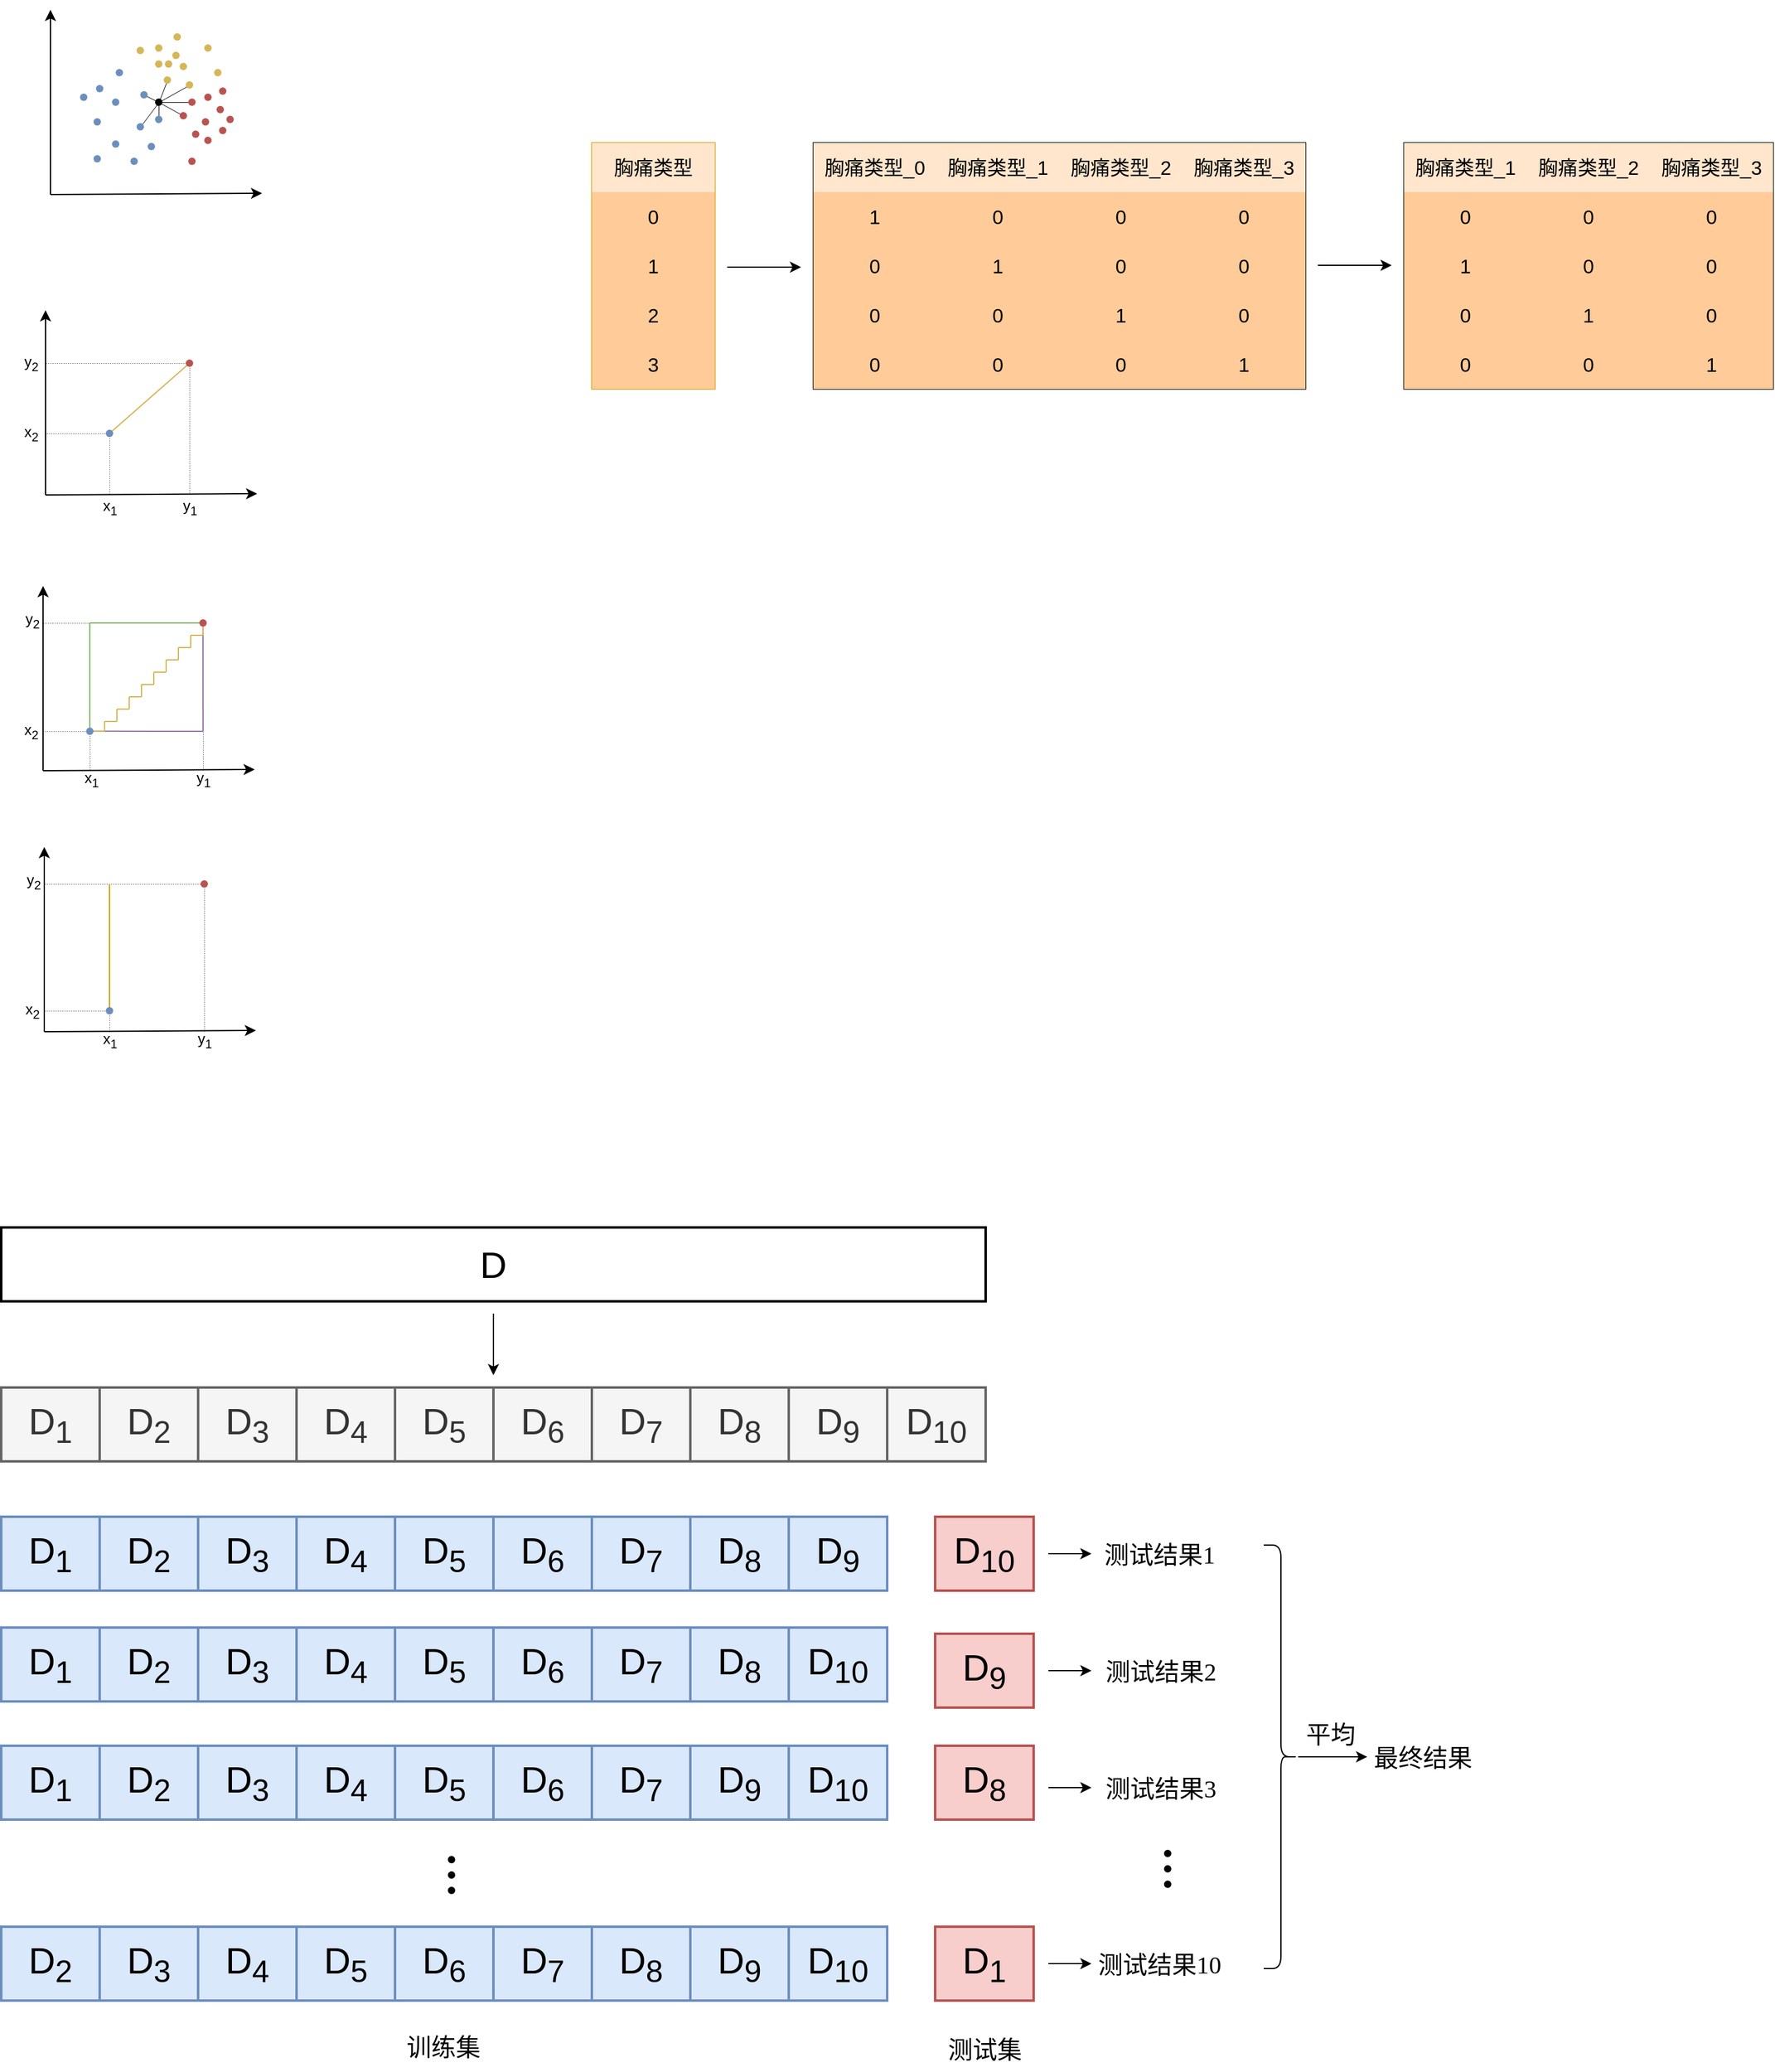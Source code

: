 <mxfile>
    <diagram id="n0mSH8z5mShoAQrP98df" name="Page-1">
        <mxGraphModel dx="1322" dy="624" grid="1" gridSize="10" guides="1" tooltips="1" connect="1" arrows="1" fold="1" page="1" pageScale="1" pageWidth="4681" pageHeight="3300" math="0" shadow="0">
            <root>
                <mxCell id="0"/>
                <mxCell id="1" parent="0"/>
                <mxCell id="110" value="" style="endArrow=none;html=1;strokeWidth=0.3;dashed=1;exitX=0.533;exitY=0.617;exitDx=0;exitDy=0;exitPerimeter=0;" parent="1" source="117" edge="1">
                    <mxGeometry width="50" height="50" relative="1" as="geometry">
                        <mxPoint x="270.17" y="613" as="sourcePoint"/>
                        <mxPoint x="244" y="709" as="targetPoint"/>
                        <Array as="points"/>
                    </mxGeometry>
                </mxCell>
                <mxCell id="111" value="" style="endArrow=none;html=1;strokeWidth=0.3;dashed=1;entryX=0.6;entryY=0.45;entryDx=0;entryDy=0;entryPerimeter=0;" parent="1" target="117" edge="1">
                    <mxGeometry width="50" height="50" relative="1" as="geometry">
                        <mxPoint x="114" y="589" as="sourcePoint"/>
                        <mxPoint x="246.5" y="471.722" as="targetPoint"/>
                        <Array as="points"/>
                    </mxGeometry>
                </mxCell>
                <mxCell id="122" value="" style="endArrow=none;html=1;strokeWidth=1;fillColor=#e1d5e7;strokeColor=#9673a6;" parent="1" edge="1">
                    <mxGeometry width="50" height="50" relative="1" as="geometry">
                        <mxPoint x="243.93" y="589" as="sourcePoint"/>
                        <mxPoint x="244" y="677" as="targetPoint"/>
                    </mxGeometry>
                </mxCell>
                <mxCell id="118" value="" style="endArrow=none;html=1;strokeWidth=1;fillColor=#d5e8d4;strokeColor=#82b366;" parent="1" target="117" edge="1">
                    <mxGeometry width="50" height="50" relative="1" as="geometry">
                        <mxPoint x="152" y="589" as="sourcePoint"/>
                        <mxPoint x="183" y="542.0" as="targetPoint"/>
                    </mxGeometry>
                </mxCell>
                <mxCell id="40" value="" style="endArrow=none;html=1;strokeWidth=0.5;" parent="1" source="15" target="38" edge="1">
                    <mxGeometry width="50" height="50" relative="1" as="geometry">
                        <mxPoint x="217" y="218" as="sourcePoint"/>
                        <mxPoint x="267" y="168" as="targetPoint"/>
                    </mxGeometry>
                </mxCell>
                <mxCell id="41" value="" style="endArrow=none;html=1;strokeWidth=0.5;" parent="1" target="14" edge="1">
                    <mxGeometry width="50" height="50" relative="1" as="geometry">
                        <mxPoint x="208" y="166" as="sourcePoint"/>
                        <mxPoint x="218" y="176" as="targetPoint"/>
                    </mxGeometry>
                </mxCell>
                <mxCell id="45" value="" style="endArrow=none;html=1;strokeWidth=0.5;" parent="1" source="38" target="11" edge="1">
                    <mxGeometry width="50" height="50" relative="1" as="geometry">
                        <mxPoint x="218" y="176" as="sourcePoint"/>
                        <mxPoint x="225" y="158" as="targetPoint"/>
                    </mxGeometry>
                </mxCell>
                <mxCell id="42" value="" style="endArrow=none;html=1;strokeWidth=0.5;" parent="1" source="23" edge="1">
                    <mxGeometry width="50" height="50" relative="1" as="geometry">
                        <mxPoint x="218" y="176" as="sourcePoint"/>
                        <mxPoint x="208" y="166" as="targetPoint"/>
                    </mxGeometry>
                </mxCell>
                <mxCell id="43" value="" style="endArrow=none;html=1;strokeWidth=0.5;" parent="1" target="37" edge="1">
                    <mxGeometry width="50" height="50" relative="1" as="geometry">
                        <mxPoint x="208" y="166" as="sourcePoint"/>
                        <mxPoint x="218" y="176" as="targetPoint"/>
                    </mxGeometry>
                </mxCell>
                <mxCell id="46" value="" style="endArrow=none;html=1;strokeWidth=0.5;exitX=0.512;exitY=0.392;exitDx=0;exitDy=0;exitPerimeter=0;" parent="1" source="19" target="38" edge="1">
                    <mxGeometry width="50" height="50" relative="1" as="geometry">
                        <mxPoint x="238" y="187" as="sourcePoint"/>
                        <mxPoint x="218" y="176" as="targetPoint"/>
                    </mxGeometry>
                </mxCell>
                <mxCell id="47" value="" style="endArrow=none;html=1;strokeWidth=0.5;" parent="1" source="33" target="38" edge="1">
                    <mxGeometry width="50" height="50" relative="1" as="geometry">
                        <mxPoint x="245" y="176" as="sourcePoint"/>
                        <mxPoint x="218.0" y="176" as="targetPoint"/>
                    </mxGeometry>
                </mxCell>
                <mxCell id="2" value="" style="endArrow=classic;html=1;" parent="1" edge="1">
                    <mxGeometry width="50" height="50" relative="1" as="geometry">
                        <mxPoint x="120" y="241.05" as="sourcePoint"/>
                        <mxPoint x="292" y="240" as="targetPoint"/>
                    </mxGeometry>
                </mxCell>
                <mxCell id="3" value="" style="endArrow=classic;html=1;" parent="1" edge="1">
                    <mxGeometry width="50" height="50" relative="1" as="geometry">
                        <mxPoint x="120" y="241.05" as="sourcePoint"/>
                        <mxPoint x="120" y="91" as="targetPoint"/>
                    </mxGeometry>
                </mxCell>
                <mxCell id="4" value="" style="shape=waypoint;fillStyle=solid;size=6;pointerEvents=1;points=[];fillColor=#dae8fc;resizable=0;rotatable=0;perimeter=centerPerimeter;snapToPoint=1;strokeColor=#6c8ebf;" parent="1" vertex="1">
                    <mxGeometry x="166" y="132" width="20" height="20" as="geometry"/>
                </mxCell>
                <mxCell id="5" value="" style="shape=waypoint;fillStyle=solid;size=6;pointerEvents=1;points=[];fillColor=#dae8fc;resizable=0;rotatable=0;perimeter=centerPerimeter;snapToPoint=1;strokeColor=#6c8ebf;" parent="1" vertex="1">
                    <mxGeometry x="163" y="156" width="20" height="20" as="geometry"/>
                </mxCell>
                <mxCell id="6" value="" style="shape=waypoint;fillStyle=solid;size=6;pointerEvents=1;points=[];fillColor=#dae8fc;resizable=0;rotatable=0;perimeter=centerPerimeter;snapToPoint=1;strokeColor=#6c8ebf;" parent="1" vertex="1">
                    <mxGeometry x="137" y="152" width="20" height="20" as="geometry"/>
                </mxCell>
                <mxCell id="7" value="" style="shape=waypoint;fillStyle=solid;size=6;pointerEvents=1;points=[];fillColor=#f8cecc;resizable=0;rotatable=0;perimeter=centerPerimeter;snapToPoint=1;strokeColor=#b85450;" parent="1" vertex="1">
                    <mxGeometry x="236" y="172" width="20" height="20" as="geometry"/>
                </mxCell>
                <mxCell id="8" value="" style="shape=waypoint;fillStyle=solid;size=6;pointerEvents=1;points=[];fillColor=#dae8fc;resizable=0;rotatable=0;perimeter=centerPerimeter;snapToPoint=1;strokeColor=#6c8ebf;" parent="1" vertex="1">
                    <mxGeometry x="192" y="192" width="20" height="20" as="geometry"/>
                </mxCell>
                <mxCell id="9" value="" style="shape=waypoint;fillStyle=solid;size=6;pointerEvents=1;points=[];fillColor=#dae8fc;resizable=0;rotatable=0;perimeter=centerPerimeter;snapToPoint=1;strokeColor=#6c8ebf;" parent="1" vertex="1">
                    <mxGeometry x="178" y="204" width="20" height="20" as="geometry"/>
                </mxCell>
                <mxCell id="10" value="" style="shape=waypoint;fillStyle=solid;size=6;pointerEvents=1;points=[];fillColor=#dae8fc;resizable=0;rotatable=0;perimeter=centerPerimeter;snapToPoint=1;strokeColor=#6c8ebf;" parent="1" vertex="1">
                    <mxGeometry x="148" y="172" width="20" height="20" as="geometry"/>
                </mxCell>
                <mxCell id="11" value="" style="shape=waypoint;fillStyle=solid;size=6;pointerEvents=1;points=[];fillColor=#dae8fc;resizable=0;rotatable=0;perimeter=centerPerimeter;snapToPoint=1;strokeColor=#6c8ebf;" parent="1" vertex="1">
                    <mxGeometry x="183" y="176" width="20" height="20" as="geometry"/>
                </mxCell>
                <mxCell id="12" value="" style="shape=waypoint;fillStyle=solid;size=6;pointerEvents=1;points=[];fillColor=#dae8fc;resizable=0;rotatable=0;perimeter=centerPerimeter;snapToPoint=1;strokeColor=#6c8ebf;" parent="1" vertex="1">
                    <mxGeometry x="148" y="202" width="20" height="20" as="geometry"/>
                </mxCell>
                <mxCell id="13" value="" style="shape=waypoint;fillStyle=solid;size=6;pointerEvents=1;points=[];fillColor=#f8cecc;resizable=0;rotatable=0;perimeter=centerPerimeter;snapToPoint=1;strokeColor=#b85450;" parent="1" vertex="1">
                    <mxGeometry x="238" y="187" width="20" height="20" as="geometry"/>
                </mxCell>
                <mxCell id="14" value="" style="shape=waypoint;fillStyle=solid;size=6;pointerEvents=1;points=[];fillColor=#dae8fc;resizable=0;rotatable=0;perimeter=centerPerimeter;snapToPoint=1;strokeColor=#6c8ebf;" parent="1" vertex="1">
                    <mxGeometry x="198" y="170" width="20" height="20" as="geometry"/>
                </mxCell>
                <mxCell id="15" value="" style="shape=waypoint;fillStyle=solid;size=6;pointerEvents=1;points=[];fillColor=#dae8fc;resizable=0;rotatable=0;perimeter=centerPerimeter;snapToPoint=1;strokeColor=#6c8ebf;" parent="1" vertex="1">
                    <mxGeometry x="186" y="150" width="20" height="20" as="geometry"/>
                </mxCell>
                <mxCell id="16" value="" style="shape=waypoint;fillStyle=solid;size=6;pointerEvents=1;points=[];fillColor=#f8cecc;resizable=0;rotatable=0;perimeter=centerPerimeter;snapToPoint=1;strokeColor=#b85450;" parent="1" vertex="1">
                    <mxGeometry x="238" y="152" width="20" height="20" as="geometry"/>
                </mxCell>
                <mxCell id="17" value="" style="shape=waypoint;fillStyle=solid;size=6;pointerEvents=1;points=[];fillColor=#f8cecc;resizable=0;rotatable=0;perimeter=centerPerimeter;snapToPoint=1;strokeColor=#b85450;" parent="1" vertex="1">
                    <mxGeometry x="228" y="182" width="20" height="20" as="geometry"/>
                </mxCell>
                <mxCell id="18" value="" style="shape=waypoint;fillStyle=solid;size=6;pointerEvents=1;points=[];fillColor=#f8cecc;resizable=0;rotatable=0;perimeter=centerPerimeter;snapToPoint=1;strokeColor=#b85450;" parent="1" vertex="1">
                    <mxGeometry x="248" y="162" width="20" height="20" as="geometry"/>
                </mxCell>
                <mxCell id="19" value="" style="shape=waypoint;fillStyle=solid;size=6;pointerEvents=1;points=[];fillColor=#f8cecc;resizable=0;rotatable=0;perimeter=centerPerimeter;snapToPoint=1;strokeColor=#b85450;" parent="1" vertex="1">
                    <mxGeometry x="225" y="156" width="20" height="20" as="geometry"/>
                </mxCell>
                <mxCell id="20" value="" style="shape=waypoint;fillStyle=solid;size=6;pointerEvents=1;points=[];fillColor=#f8cecc;resizable=0;rotatable=0;perimeter=centerPerimeter;snapToPoint=1;strokeColor=#b85450;" parent="1" vertex="1">
                    <mxGeometry x="256" y="170" width="20" height="20" as="geometry"/>
                </mxCell>
                <mxCell id="21" value="" style="shape=waypoint;fillStyle=solid;size=6;pointerEvents=1;points=[];fillColor=#f8cecc;resizable=0;rotatable=0;perimeter=centerPerimeter;snapToPoint=1;strokeColor=#b85450;" parent="1" vertex="1">
                    <mxGeometry x="250" y="179" width="20" height="20" as="geometry"/>
                </mxCell>
                <mxCell id="22" value="" style="shape=waypoint;fillStyle=solid;size=6;pointerEvents=1;points=[];fillColor=#f8cecc;resizable=0;rotatable=0;perimeter=centerPerimeter;snapToPoint=1;strokeColor=#b85450;" parent="1" vertex="1">
                    <mxGeometry x="250" y="147" width="20" height="20" as="geometry"/>
                </mxCell>
                <mxCell id="23" value="" style="shape=waypoint;fillStyle=solid;size=6;pointerEvents=1;points=[];fillColor=#f8cecc;resizable=0;rotatable=0;perimeter=centerPerimeter;snapToPoint=1;strokeColor=#b85450;" parent="1" vertex="1">
                    <mxGeometry x="218" y="167" width="20" height="20" as="geometry"/>
                </mxCell>
                <mxCell id="24" value="" style="shape=waypoint;fillStyle=solid;size=6;pointerEvents=1;points=[];fillColor=#f8cecc;resizable=0;rotatable=0;perimeter=centerPerimeter;snapToPoint=1;strokeColor=#b85450;" parent="1" vertex="1">
                    <mxGeometry x="225" y="204" width="20" height="20" as="geometry"/>
                </mxCell>
                <mxCell id="25" value="" style="shape=waypoint;fillStyle=solid;size=6;pointerEvents=1;points=[];fillColor=#dae8fc;resizable=0;rotatable=0;perimeter=centerPerimeter;snapToPoint=1;strokeColor=#6c8ebf;" parent="1" vertex="1">
                    <mxGeometry x="163" y="190" width="20" height="20" as="geometry"/>
                </mxCell>
                <mxCell id="27" value="" style="shape=waypoint;fillStyle=solid;size=6;pointerEvents=1;points=[];fillColor=#fff2cc;resizable=0;rotatable=0;perimeter=centerPerimeter;snapToPoint=1;strokeColor=#d6b656;" parent="1" vertex="1">
                    <mxGeometry x="198" y="125" width="20" height="20" as="geometry"/>
                </mxCell>
                <mxCell id="28" value="" style="shape=waypoint;fillStyle=solid;size=6;pointerEvents=1;points=[];fillColor=#fff2cc;resizable=0;rotatable=0;perimeter=centerPerimeter;snapToPoint=1;strokeColor=#d6b656;" parent="1" vertex="1">
                    <mxGeometry x="218" y="127" width="20" height="20" as="geometry"/>
                </mxCell>
                <mxCell id="29" value="" style="shape=waypoint;fillStyle=solid;size=6;pointerEvents=1;points=[];fillColor=#fff2cc;resizable=0;rotatable=0;perimeter=centerPerimeter;snapToPoint=1;strokeColor=#d6b656;" parent="1" vertex="1">
                    <mxGeometry x="246" y="132" width="20" height="20" as="geometry"/>
                </mxCell>
                <mxCell id="30" value="" style="shape=waypoint;fillStyle=solid;size=6;pointerEvents=1;points=[];fillColor=#fff2cc;resizable=0;rotatable=0;perimeter=centerPerimeter;snapToPoint=1;strokeColor=#d6b656;" parent="1" vertex="1">
                    <mxGeometry x="206" y="125" width="20" height="20" as="geometry"/>
                </mxCell>
                <mxCell id="31" value="" style="shape=waypoint;fillStyle=solid;size=6;pointerEvents=1;points=[];fillColor=#fff2cc;resizable=0;rotatable=0;perimeter=centerPerimeter;snapToPoint=1;strokeColor=#d6b656;" parent="1" vertex="1">
                    <mxGeometry x="212" y="118" width="20" height="20" as="geometry"/>
                </mxCell>
                <mxCell id="32" value="" style="shape=waypoint;fillStyle=solid;size=6;pointerEvents=1;points=[];fillColor=#fff2cc;resizable=0;rotatable=0;perimeter=centerPerimeter;snapToPoint=1;strokeColor=#d6b656;" parent="1" vertex="1">
                    <mxGeometry x="213" y="103" width="20" height="20" as="geometry"/>
                </mxCell>
                <mxCell id="33" value="" style="shape=waypoint;fillStyle=solid;size=6;pointerEvents=1;points=[];fillColor=#fff2cc;resizable=0;rotatable=0;perimeter=centerPerimeter;snapToPoint=1;strokeColor=#d6b656;" parent="1" vertex="1">
                    <mxGeometry x="223" y="142" width="20" height="20" as="geometry"/>
                </mxCell>
                <mxCell id="34" value="" style="shape=waypoint;fillStyle=solid;size=6;pointerEvents=1;points=[];fillColor=#fff2cc;resizable=0;rotatable=0;perimeter=centerPerimeter;snapToPoint=1;strokeColor=#d6b656;" parent="1" vertex="1">
                    <mxGeometry x="183" y="114" width="20" height="20" as="geometry"/>
                </mxCell>
                <mxCell id="35" value="" style="shape=waypoint;fillStyle=solid;size=6;pointerEvents=1;points=[];fillColor=#fff2cc;resizable=0;rotatable=0;perimeter=centerPerimeter;snapToPoint=1;strokeColor=#d6b656;" parent="1" vertex="1">
                    <mxGeometry x="238" y="112" width="20" height="20" as="geometry"/>
                </mxCell>
                <mxCell id="36" value="" style="shape=waypoint;fillStyle=solid;size=6;pointerEvents=1;points=[];fillColor=#fff2cc;resizable=0;rotatable=0;perimeter=centerPerimeter;snapToPoint=1;strokeColor=#d6b656;" parent="1" vertex="1">
                    <mxGeometry x="198" y="112" width="20" height="20" as="geometry"/>
                </mxCell>
                <mxCell id="37" value="" style="shape=waypoint;fillStyle=solid;size=6;pointerEvents=1;points=[];fillColor=#fff2cc;resizable=0;rotatable=0;perimeter=centerPerimeter;snapToPoint=1;strokeColor=#d6b656;" parent="1" vertex="1">
                    <mxGeometry x="205" y="138" width="20" height="20" as="geometry"/>
                </mxCell>
                <mxCell id="38" value="" style="shape=waypoint;fillStyle=solid;size=6;pointerEvents=1;points=[];resizable=0;rotatable=0;perimeter=centerPerimeter;snapToPoint=1;" parent="1" vertex="1">
                    <mxGeometry x="198" y="156" width="20" height="20" as="geometry"/>
                </mxCell>
                <mxCell id="49" value="" style="shape=waypoint;fillStyle=solid;size=6;pointerEvents=1;points=[];fillColor=#dae8fc;resizable=0;rotatable=0;perimeter=centerPerimeter;snapToPoint=1;strokeColor=#6c8ebf;" parent="1" vertex="1">
                    <mxGeometry x="150" y="145" width="20" height="20" as="geometry"/>
                </mxCell>
                <mxCell id="53" value="" style="endArrow=none;html=1;strokeWidth=1;fillColor=#fff2cc;strokeColor=#d6b656;" parent="1" source="78" target="67" edge="1">
                    <mxGeometry width="50" height="50" relative="1" as="geometry">
                        <mxPoint x="214" y="420" as="sourcePoint"/>
                        <mxPoint x="204" y="410" as="targetPoint"/>
                    </mxGeometry>
                </mxCell>
                <mxCell id="57" value="" style="endArrow=classic;html=1;" parent="1" edge="1">
                    <mxGeometry width="50" height="50" relative="1" as="geometry">
                        <mxPoint x="116" y="485.05" as="sourcePoint"/>
                        <mxPoint x="288" y="484" as="targetPoint"/>
                    </mxGeometry>
                </mxCell>
                <mxCell id="58" value="" style="endArrow=classic;html=1;" parent="1" edge="1">
                    <mxGeometry width="50" height="50" relative="1" as="geometry">
                        <mxPoint x="116" y="485.05" as="sourcePoint"/>
                        <mxPoint x="116" y="335" as="targetPoint"/>
                    </mxGeometry>
                </mxCell>
                <mxCell id="95" value="" style="endArrow=none;html=1;strokeWidth=0.3;dashed=1;" parent="1" source="67" edge="1">
                    <mxGeometry width="50" height="50" relative="1" as="geometry">
                        <mxPoint x="243" y="388" as="sourcePoint"/>
                        <mxPoint x="115" y="435" as="targetPoint"/>
                    </mxGeometry>
                </mxCell>
                <mxCell id="96" value="" style="endArrow=none;html=1;strokeWidth=0.3;dashed=1;" parent="1" source="67" edge="1">
                    <mxGeometry width="50" height="50" relative="1" as="geometry">
                        <mxPoint x="178" y="445" as="sourcePoint"/>
                        <mxPoint x="168" y="485" as="targetPoint"/>
                    </mxGeometry>
                </mxCell>
                <mxCell id="97" value="" style="endArrow=none;html=1;strokeWidth=0.3;dashed=1;exitX=0.533;exitY=0.617;exitDx=0;exitDy=0;exitPerimeter=0;" parent="1" source="78" edge="1">
                    <mxGeometry width="50" height="50" relative="1" as="geometry">
                        <mxPoint x="239.17" y="395" as="sourcePoint"/>
                        <mxPoint x="233" y="484" as="targetPoint"/>
                    </mxGeometry>
                </mxCell>
                <mxCell id="98" value="" style="endArrow=none;html=1;strokeWidth=0.3;dashed=1;entryX=0.6;entryY=0.45;entryDx=0;entryDy=0;entryPerimeter=0;" parent="1" target="78" edge="1">
                    <mxGeometry width="50" height="50" relative="1" as="geometry">
                        <mxPoint x="116" y="378" as="sourcePoint"/>
                        <mxPoint x="243" y="278" as="targetPoint"/>
                    </mxGeometry>
                </mxCell>
                <mxCell id="99" value="x&lt;sub&gt;1&lt;/sub&gt;" style="text;html=1;align=center;verticalAlign=middle;resizable=0;points=[];autosize=1;strokeColor=none;fillColor=none;" parent="1" vertex="1">
                    <mxGeometry x="153" y="481" width="30" height="28" as="geometry"/>
                </mxCell>
                <mxCell id="100" value="x&lt;sub&gt;2&lt;/sub&gt;" style="text;html=1;align=center;verticalAlign=middle;resizable=0;points=[];autosize=1;strokeColor=none;fillColor=none;" parent="1" vertex="1">
                    <mxGeometry x="89" y="421" width="30" height="28" as="geometry"/>
                </mxCell>
                <mxCell id="102" value="y&lt;sub&gt;1&lt;/sub&gt;" style="text;html=1;align=center;verticalAlign=middle;resizable=0;points=[];autosize=1;strokeColor=none;fillColor=none;" parent="1" vertex="1">
                    <mxGeometry x="218" y="481" width="30" height="28" as="geometry"/>
                </mxCell>
                <mxCell id="103" value="y&lt;sub&gt;2&lt;/sub&gt;" style="text;html=1;align=center;verticalAlign=middle;resizable=0;points=[];autosize=1;strokeColor=none;fillColor=none;" parent="1" vertex="1">
                    <mxGeometry x="89" y="364" width="30" height="28" as="geometry"/>
                </mxCell>
                <mxCell id="67" value="" style="shape=waypoint;fillStyle=solid;size=6;pointerEvents=1;points=[];fillColor=#dae8fc;resizable=0;rotatable=0;perimeter=centerPerimeter;snapToPoint=1;strokeColor=#6c8ebf;" parent="1" vertex="1">
                    <mxGeometry x="158" y="425" width="20" height="20" as="geometry"/>
                </mxCell>
                <mxCell id="78" value="" style="shape=waypoint;fillStyle=solid;size=6;pointerEvents=1;points=[];fillColor=#f8cecc;resizable=0;rotatable=0;perimeter=centerPerimeter;snapToPoint=1;strokeColor=#b85450;" parent="1" vertex="1">
                    <mxGeometry x="223" y="368" width="20" height="20" as="geometry"/>
                </mxCell>
                <mxCell id="106" value="" style="endArrow=classic;html=1;" parent="1" edge="1">
                    <mxGeometry width="50" height="50" relative="1" as="geometry">
                        <mxPoint x="114" y="709.05" as="sourcePoint"/>
                        <mxPoint x="286" y="708" as="targetPoint"/>
                    </mxGeometry>
                </mxCell>
                <mxCell id="107" value="" style="endArrow=classic;html=1;" parent="1" edge="1">
                    <mxGeometry width="50" height="50" relative="1" as="geometry">
                        <mxPoint x="114" y="709.05" as="sourcePoint"/>
                        <mxPoint x="114" y="559" as="targetPoint"/>
                    </mxGeometry>
                </mxCell>
                <mxCell id="108" value="" style="endArrow=none;html=1;strokeWidth=0.3;dashed=1;" parent="1" source="116" edge="1">
                    <mxGeometry width="50" height="50" relative="1" as="geometry">
                        <mxPoint x="246.5" y="740.0" as="sourcePoint"/>
                        <mxPoint x="114" y="677.0" as="targetPoint"/>
                    </mxGeometry>
                </mxCell>
                <mxCell id="109" value="" style="endArrow=none;html=1;strokeWidth=0.3;dashed=1;" parent="1" source="116" edge="1">
                    <mxGeometry width="50" height="50" relative="1" as="geometry">
                        <mxPoint x="124.5" y="663" as="sourcePoint"/>
                        <mxPoint x="152" y="709" as="targetPoint"/>
                    </mxGeometry>
                </mxCell>
                <mxCell id="112" value="x&lt;sub&gt;1&lt;/sub&gt;" style="text;html=1;align=center;verticalAlign=middle;resizable=0;points=[];autosize=1;strokeColor=none;fillColor=none;" parent="1" vertex="1">
                    <mxGeometry x="138" y="702" width="30" height="28" as="geometry"/>
                </mxCell>
                <mxCell id="113" value="x&lt;sub&gt;2&lt;/sub&gt;" style="text;html=1;align=center;verticalAlign=middle;resizable=0;points=[];autosize=1;strokeColor=none;fillColor=none;" parent="1" vertex="1">
                    <mxGeometry x="89" y="663" width="30" height="28" as="geometry"/>
                </mxCell>
                <mxCell id="114" value="y&lt;sub&gt;1&lt;/sub&gt;" style="text;html=1;align=center;verticalAlign=middle;resizable=0;points=[];autosize=1;strokeColor=none;fillColor=none;" parent="1" vertex="1">
                    <mxGeometry x="229" y="702" width="30" height="28" as="geometry"/>
                </mxCell>
                <mxCell id="115" value="y&lt;sub&gt;2&lt;/sub&gt;" style="text;html=1;align=center;verticalAlign=middle;resizable=0;points=[];autosize=1;strokeColor=none;fillColor=none;" parent="1" vertex="1">
                    <mxGeometry x="90" y="573" width="30" height="28" as="geometry"/>
                </mxCell>
                <mxCell id="119" value="" style="endArrow=none;html=1;strokeWidth=1;entryX=0.519;entryY=0.341;entryDx=0;entryDy=0;entryPerimeter=0;fillColor=#d5e8d4;strokeColor=#82b366;" parent="1" target="116" edge="1">
                    <mxGeometry width="50" height="50" relative="1" as="geometry">
                        <mxPoint x="152" y="589" as="sourcePoint"/>
                        <mxPoint x="235.5" y="606" as="targetPoint"/>
                    </mxGeometry>
                </mxCell>
                <mxCell id="121" value="" style="endArrow=none;html=1;strokeWidth=1;fillColor=#e1d5e7;strokeColor=#9673a6;" parent="1" edge="1">
                    <mxGeometry width="50" height="50" relative="1" as="geometry">
                        <mxPoint x="152" y="676.9" as="sourcePoint"/>
                        <mxPoint x="244" y="677" as="targetPoint"/>
                    </mxGeometry>
                </mxCell>
                <mxCell id="123" value="" style="endArrow=none;html=1;strokeWidth=1;fillColor=#fff2cc;strokeColor=#d6b656;" parent="1" edge="1">
                    <mxGeometry width="50" height="50" relative="1" as="geometry">
                        <mxPoint x="234" y="609" as="sourcePoint"/>
                        <mxPoint x="234" y="599" as="targetPoint"/>
                    </mxGeometry>
                </mxCell>
                <mxCell id="124" value="" style="endArrow=none;html=1;strokeWidth=1;fillColor=#fff2cc;strokeColor=#d6b656;" parent="1" edge="1">
                    <mxGeometry width="50" height="50" relative="1" as="geometry">
                        <mxPoint x="224" y="619" as="sourcePoint"/>
                        <mxPoint x="224" y="609" as="targetPoint"/>
                    </mxGeometry>
                </mxCell>
                <mxCell id="125" value="" style="endArrow=none;html=1;strokeWidth=1;fillColor=#fff2cc;strokeColor=#d6b656;" parent="1" edge="1">
                    <mxGeometry width="50" height="50" relative="1" as="geometry">
                        <mxPoint x="214" y="629" as="sourcePoint"/>
                        <mxPoint x="214" y="619" as="targetPoint"/>
                    </mxGeometry>
                </mxCell>
                <mxCell id="126" value="" style="endArrow=none;html=1;strokeWidth=1;fillColor=#fff2cc;strokeColor=#d6b656;" parent="1" edge="1">
                    <mxGeometry width="50" height="50" relative="1" as="geometry">
                        <mxPoint x="204" y="639" as="sourcePoint"/>
                        <mxPoint x="204" y="629" as="targetPoint"/>
                    </mxGeometry>
                </mxCell>
                <mxCell id="127" value="" style="endArrow=none;html=1;strokeWidth=1;fillColor=#fff2cc;strokeColor=#d6b656;" parent="1" edge="1">
                    <mxGeometry width="50" height="50" relative="1" as="geometry">
                        <mxPoint x="194" y="649" as="sourcePoint"/>
                        <mxPoint x="194" y="639" as="targetPoint"/>
                    </mxGeometry>
                </mxCell>
                <mxCell id="128" value="" style="endArrow=none;html=1;strokeWidth=1;fillColor=#fff2cc;strokeColor=#d6b656;" parent="1" edge="1">
                    <mxGeometry width="50" height="50" relative="1" as="geometry">
                        <mxPoint x="184" y="659" as="sourcePoint"/>
                        <mxPoint x="184" y="649" as="targetPoint"/>
                    </mxGeometry>
                </mxCell>
                <mxCell id="129" value="" style="endArrow=none;html=1;strokeWidth=1;fillColor=#fff2cc;strokeColor=#d6b656;" parent="1" edge="1">
                    <mxGeometry width="50" height="50" relative="1" as="geometry">
                        <mxPoint x="174" y="669" as="sourcePoint"/>
                        <mxPoint x="174" y="659" as="targetPoint"/>
                    </mxGeometry>
                </mxCell>
                <mxCell id="130" value="" style="endArrow=none;html=1;strokeWidth=1;fillColor=#fff2cc;strokeColor=#d6b656;" parent="1" edge="1">
                    <mxGeometry width="50" height="50" relative="1" as="geometry">
                        <mxPoint x="163.95" y="677" as="sourcePoint"/>
                        <mxPoint x="164" y="669" as="targetPoint"/>
                    </mxGeometry>
                </mxCell>
                <mxCell id="131" value="" style="endArrow=none;html=1;strokeWidth=1;fillColor=#fff2cc;strokeColor=#d6b656;" parent="1" edge="1">
                    <mxGeometry width="50" height="50" relative="1" as="geometry">
                        <mxPoint x="243.95" y="599" as="sourcePoint"/>
                        <mxPoint x="243.95" y="589" as="targetPoint"/>
                    </mxGeometry>
                </mxCell>
                <mxCell id="117" value="" style="shape=waypoint;fillStyle=solid;size=6;pointerEvents=1;points=[];fillColor=#f8cecc;resizable=0;rotatable=0;perimeter=centerPerimeter;snapToPoint=1;strokeColor=#b85450;" parent="1" vertex="1">
                    <mxGeometry x="234" y="579" width="20" height="20" as="geometry"/>
                </mxCell>
                <mxCell id="132" value="" style="endArrow=none;html=1;strokeWidth=1;fillColor=#fff2cc;strokeColor=#d6b656;" parent="1" edge="1">
                    <mxGeometry width="50" height="50" relative="1" as="geometry">
                        <mxPoint x="234" y="599" as="sourcePoint"/>
                        <mxPoint x="244" y="599" as="targetPoint"/>
                    </mxGeometry>
                </mxCell>
                <mxCell id="133" value="" style="endArrow=none;html=1;strokeWidth=1;fillColor=#fff2cc;strokeColor=#d6b656;" parent="1" edge="1">
                    <mxGeometry width="50" height="50" relative="1" as="geometry">
                        <mxPoint x="224" y="609" as="sourcePoint"/>
                        <mxPoint x="234" y="609" as="targetPoint"/>
                    </mxGeometry>
                </mxCell>
                <mxCell id="134" value="" style="endArrow=none;html=1;strokeWidth=1;fillColor=#fff2cc;strokeColor=#d6b656;" parent="1" edge="1">
                    <mxGeometry width="50" height="50" relative="1" as="geometry">
                        <mxPoint x="214" y="619" as="sourcePoint"/>
                        <mxPoint x="224" y="619" as="targetPoint"/>
                    </mxGeometry>
                </mxCell>
                <mxCell id="135" value="" style="endArrow=none;html=1;strokeWidth=1;fillColor=#fff2cc;strokeColor=#d6b656;" parent="1" edge="1">
                    <mxGeometry width="50" height="50" relative="1" as="geometry">
                        <mxPoint x="204" y="629" as="sourcePoint"/>
                        <mxPoint x="214" y="629" as="targetPoint"/>
                    </mxGeometry>
                </mxCell>
                <mxCell id="136" value="" style="endArrow=none;html=1;strokeWidth=1;fillColor=#fff2cc;strokeColor=#d6b656;" parent="1" edge="1">
                    <mxGeometry width="50" height="50" relative="1" as="geometry">
                        <mxPoint x="194" y="639" as="sourcePoint"/>
                        <mxPoint x="204" y="639" as="targetPoint"/>
                    </mxGeometry>
                </mxCell>
                <mxCell id="137" value="" style="endArrow=none;html=1;strokeWidth=1;fillColor=#fff2cc;strokeColor=#d6b656;" parent="1" edge="1">
                    <mxGeometry width="50" height="50" relative="1" as="geometry">
                        <mxPoint x="184" y="649" as="sourcePoint"/>
                        <mxPoint x="194" y="649" as="targetPoint"/>
                    </mxGeometry>
                </mxCell>
                <mxCell id="138" value="" style="endArrow=none;html=1;strokeWidth=1;fillColor=#fff2cc;strokeColor=#d6b656;" parent="1" edge="1">
                    <mxGeometry width="50" height="50" relative="1" as="geometry">
                        <mxPoint x="174" y="659" as="sourcePoint"/>
                        <mxPoint x="184" y="659" as="targetPoint"/>
                    </mxGeometry>
                </mxCell>
                <mxCell id="139" value="" style="endArrow=none;html=1;strokeWidth=1;fillColor=#fff2cc;strokeColor=#d6b656;" parent="1" edge="1">
                    <mxGeometry width="50" height="50" relative="1" as="geometry">
                        <mxPoint x="164" y="669" as="sourcePoint"/>
                        <mxPoint x="174" y="669" as="targetPoint"/>
                    </mxGeometry>
                </mxCell>
                <mxCell id="140" value="" style="endArrow=none;html=1;strokeWidth=1;fillColor=#fff2cc;strokeColor=#d6b656;" parent="1" edge="1">
                    <mxGeometry width="50" height="50" relative="1" as="geometry">
                        <mxPoint x="154" y="676.95" as="sourcePoint"/>
                        <mxPoint x="164" y="676.95" as="targetPoint"/>
                    </mxGeometry>
                </mxCell>
                <mxCell id="116" value="" style="shape=waypoint;fillStyle=solid;size=6;pointerEvents=1;points=[];fillColor=#dae8fc;resizable=0;rotatable=0;perimeter=centerPerimeter;snapToPoint=1;strokeColor=#6c8ebf;" parent="1" vertex="1">
                    <mxGeometry x="142" y="667" width="20" height="20" as="geometry"/>
                </mxCell>
                <mxCell id="141" value="" style="endArrow=none;html=1;strokeWidth=0.3;dashed=1;exitX=0.533;exitY=0.617;exitDx=0;exitDy=0;exitPerimeter=0;" parent="1" source="164" edge="1">
                    <mxGeometry width="50" height="50" relative="1" as="geometry">
                        <mxPoint x="271.17" y="825" as="sourcePoint"/>
                        <mxPoint x="245" y="921" as="targetPoint"/>
                        <Array as="points"/>
                    </mxGeometry>
                </mxCell>
                <mxCell id="142" value="" style="endArrow=none;html=1;strokeWidth=0.3;dashed=1;entryX=0.6;entryY=0.45;entryDx=0;entryDy=0;entryPerimeter=0;" parent="1" target="164" edge="1">
                    <mxGeometry width="50" height="50" relative="1" as="geometry">
                        <mxPoint x="115" y="801" as="sourcePoint"/>
                        <mxPoint x="247.5" y="683.722" as="targetPoint"/>
                        <Array as="points"/>
                    </mxGeometry>
                </mxCell>
                <mxCell id="145" value="" style="endArrow=classic;html=1;" parent="1" edge="1">
                    <mxGeometry width="50" height="50" relative="1" as="geometry">
                        <mxPoint x="115" y="921.05" as="sourcePoint"/>
                        <mxPoint x="287" y="920" as="targetPoint"/>
                    </mxGeometry>
                </mxCell>
                <mxCell id="146" value="" style="endArrow=classic;html=1;" parent="1" edge="1">
                    <mxGeometry width="50" height="50" relative="1" as="geometry">
                        <mxPoint x="115" y="921.05" as="sourcePoint"/>
                        <mxPoint x="115" y="771" as="targetPoint"/>
                    </mxGeometry>
                </mxCell>
                <mxCell id="147" value="" style="endArrow=none;html=1;strokeWidth=0.3;dashed=1;" parent="1" source="174" edge="1">
                    <mxGeometry width="50" height="50" relative="1" as="geometry">
                        <mxPoint x="247.5" y="841.0" as="sourcePoint"/>
                        <mxPoint x="115" y="904.0" as="targetPoint"/>
                    </mxGeometry>
                </mxCell>
                <mxCell id="148" value="" style="endArrow=none;html=1;strokeWidth=0.3;dashed=1;" parent="1" source="174" edge="1">
                    <mxGeometry width="50" height="50" relative="1" as="geometry">
                        <mxPoint x="195.5" y="875" as="sourcePoint"/>
                        <mxPoint x="168" y="921" as="targetPoint"/>
                    </mxGeometry>
                </mxCell>
                <mxCell id="149" value="x&lt;sub&gt;1&lt;/sub&gt;" style="text;html=1;align=center;verticalAlign=middle;resizable=0;points=[];autosize=1;strokeColor=none;fillColor=none;" parent="1" vertex="1">
                    <mxGeometry x="153" y="914" width="30" height="28" as="geometry"/>
                </mxCell>
                <mxCell id="150" value="x&lt;sub&gt;2&lt;/sub&gt;" style="text;html=1;align=center;verticalAlign=middle;resizable=0;points=[];autosize=1;strokeColor=none;fillColor=none;" parent="1" vertex="1">
                    <mxGeometry x="90" y="890" width="30" height="28" as="geometry"/>
                </mxCell>
                <mxCell id="151" value="y&lt;sub&gt;1&lt;/sub&gt;" style="text;html=1;align=center;verticalAlign=middle;resizable=0;points=[];autosize=1;strokeColor=none;fillColor=none;" parent="1" vertex="1">
                    <mxGeometry x="230" y="914" width="30" height="28" as="geometry"/>
                </mxCell>
                <mxCell id="152" value="y&lt;sub&gt;2&lt;/sub&gt;" style="text;html=1;align=center;verticalAlign=middle;resizable=0;points=[];autosize=1;strokeColor=none;fillColor=none;" parent="1" vertex="1">
                    <mxGeometry x="91" y="785" width="30" height="28" as="geometry"/>
                </mxCell>
                <mxCell id="153" value="" style="endArrow=none;html=1;strokeWidth=1;entryX=0.519;entryY=0.341;entryDx=0;entryDy=0;entryPerimeter=0;fillColor=#ffe6cc;strokeColor=#d79b00;" parent="1" target="174" edge="1">
                    <mxGeometry width="50" height="50" relative="1" as="geometry">
                        <mxPoint x="168" y="801" as="sourcePoint"/>
                        <mxPoint x="84.5" y="818" as="targetPoint"/>
                    </mxGeometry>
                </mxCell>
                <mxCell id="164" value="" style="shape=waypoint;fillStyle=solid;size=6;pointerEvents=1;points=[];fillColor=#f8cecc;resizable=0;rotatable=0;perimeter=centerPerimeter;snapToPoint=1;strokeColor=#b85450;" parent="1" vertex="1">
                    <mxGeometry x="235" y="791" width="20" height="20" as="geometry"/>
                </mxCell>
                <mxCell id="174" value="" style="shape=waypoint;fillStyle=solid;size=6;pointerEvents=1;points=[];fillColor=#dae8fc;resizable=0;rotatable=0;perimeter=centerPerimeter;snapToPoint=1;strokeColor=#6c8ebf;" parent="1" vertex="1">
                    <mxGeometry x="158" y="894" width="20" height="20" as="geometry"/>
                </mxCell>
                <mxCell id="180" value="D" style="rounded=0;whiteSpace=wrap;html=1;fontSize=30;strokeWidth=2;" parent="1" vertex="1">
                    <mxGeometry x="80" y="1080" width="800" height="60" as="geometry"/>
                </mxCell>
                <mxCell id="181" value="D&lt;sub&gt;1&lt;/sub&gt;" style="rounded=0;whiteSpace=wrap;html=1;fontSize=30;strokeWidth=2;fillColor=#f5f5f5;fontColor=#333333;strokeColor=#666666;" parent="1" vertex="1">
                    <mxGeometry x="80" y="1210" width="80" height="60" as="geometry"/>
                </mxCell>
                <mxCell id="183" value="D&lt;sub&gt;2&lt;/sub&gt;" style="rounded=0;whiteSpace=wrap;html=1;fontSize=30;strokeWidth=2;fillColor=#f5f5f5;fontColor=#333333;strokeColor=#666666;" parent="1" vertex="1">
                    <mxGeometry x="160" y="1210" width="80" height="60" as="geometry"/>
                </mxCell>
                <mxCell id="184" value="D&lt;sub&gt;9&lt;/sub&gt;" style="rounded=0;whiteSpace=wrap;html=1;fontSize=30;strokeWidth=2;fillColor=#f5f5f5;fontColor=#333333;strokeColor=#666666;" parent="1" vertex="1">
                    <mxGeometry x="720" y="1210" width="80" height="60" as="geometry"/>
                </mxCell>
                <mxCell id="185" value="D&lt;sub&gt;10&lt;/sub&gt;" style="rounded=0;whiteSpace=wrap;html=1;fontSize=30;strokeWidth=2;fillColor=#f5f5f5;fontColor=#333333;strokeColor=#666666;" parent="1" vertex="1">
                    <mxGeometry x="800" y="1210" width="80" height="60" as="geometry"/>
                </mxCell>
                <mxCell id="186" value="D&lt;sub&gt;3&lt;/sub&gt;" style="rounded=0;whiteSpace=wrap;html=1;fontSize=30;strokeWidth=2;fillColor=#f5f5f5;fontColor=#333333;strokeColor=#666666;" parent="1" vertex="1">
                    <mxGeometry x="240" y="1210" width="80" height="60" as="geometry"/>
                </mxCell>
                <mxCell id="187" value="D&lt;sub&gt;4&lt;/sub&gt;" style="rounded=0;whiteSpace=wrap;html=1;fontSize=30;strokeWidth=2;fillColor=#f5f5f5;fontColor=#333333;strokeColor=#666666;" parent="1" vertex="1">
                    <mxGeometry x="320" y="1210" width="80" height="60" as="geometry"/>
                </mxCell>
                <mxCell id="188" value="D&lt;sub&gt;5&lt;/sub&gt;" style="rounded=0;whiteSpace=wrap;html=1;fontSize=30;strokeWidth=2;fillColor=#f5f5f5;fontColor=#333333;strokeColor=#666666;" parent="1" vertex="1">
                    <mxGeometry x="400" y="1210" width="80" height="60" as="geometry"/>
                </mxCell>
                <mxCell id="189" value="D&lt;sub&gt;6&lt;/sub&gt;" style="rounded=0;whiteSpace=wrap;html=1;fontSize=30;strokeWidth=2;fillColor=#f5f5f5;fontColor=#333333;strokeColor=#666666;" parent="1" vertex="1">
                    <mxGeometry x="480" y="1210" width="80" height="60" as="geometry"/>
                </mxCell>
                <mxCell id="190" value="D&lt;sub&gt;7&lt;/sub&gt;" style="rounded=0;whiteSpace=wrap;html=1;fontSize=30;strokeWidth=2;fillColor=#f5f5f5;fontColor=#333333;strokeColor=#666666;" parent="1" vertex="1">
                    <mxGeometry x="560" y="1210" width="80" height="60" as="geometry"/>
                </mxCell>
                <mxCell id="191" value="D&lt;sub&gt;8&lt;/sub&gt;" style="rounded=0;whiteSpace=wrap;html=1;fontSize=30;strokeWidth=2;fillColor=#f5f5f5;fontColor=#333333;strokeColor=#666666;" parent="1" vertex="1">
                    <mxGeometry x="640" y="1210" width="80" height="60" as="geometry"/>
                </mxCell>
                <mxCell id="193" value="D&lt;sub&gt;1&lt;/sub&gt;" style="rounded=0;whiteSpace=wrap;html=1;fontSize=30;strokeWidth=2;fillColor=#dae8fc;strokeColor=#6c8ebf;" parent="1" vertex="1">
                    <mxGeometry x="80" y="1315" width="80" height="60" as="geometry"/>
                </mxCell>
                <mxCell id="194" value="D&lt;sub&gt;2&lt;/sub&gt;" style="rounded=0;whiteSpace=wrap;html=1;fontSize=30;strokeWidth=2;fillColor=#dae8fc;strokeColor=#6c8ebf;" parent="1" vertex="1">
                    <mxGeometry x="160" y="1315" width="80" height="60" as="geometry"/>
                </mxCell>
                <mxCell id="195" value="D&lt;sub&gt;9&lt;/sub&gt;" style="rounded=0;whiteSpace=wrap;html=1;fontSize=30;strokeWidth=2;fillColor=#dae8fc;strokeColor=#6c8ebf;" parent="1" vertex="1">
                    <mxGeometry x="720" y="1315" width="80" height="60" as="geometry"/>
                </mxCell>
                <mxCell id="196" value="D&lt;sub&gt;10&lt;/sub&gt;" style="rounded=0;whiteSpace=wrap;html=1;fontSize=30;strokeColor=#b85450;strokeWidth=2;fillColor=#f8cecc;" parent="1" vertex="1">
                    <mxGeometry x="839" y="1315" width="80" height="60" as="geometry"/>
                </mxCell>
                <mxCell id="197" value="D&lt;sub&gt;3&lt;/sub&gt;" style="rounded=0;whiteSpace=wrap;html=1;fontSize=30;strokeWidth=2;fillColor=#dae8fc;strokeColor=#6c8ebf;" parent="1" vertex="1">
                    <mxGeometry x="240" y="1315" width="80" height="60" as="geometry"/>
                </mxCell>
                <mxCell id="198" value="D&lt;sub&gt;4&lt;/sub&gt;" style="rounded=0;whiteSpace=wrap;html=1;fontSize=30;strokeWidth=2;fillColor=#dae8fc;strokeColor=#6c8ebf;" parent="1" vertex="1">
                    <mxGeometry x="320" y="1315" width="80" height="60" as="geometry"/>
                </mxCell>
                <mxCell id="199" value="D&lt;sub&gt;5&lt;/sub&gt;" style="rounded=0;whiteSpace=wrap;html=1;fontSize=30;strokeWidth=2;fillColor=#dae8fc;strokeColor=#6c8ebf;" parent="1" vertex="1">
                    <mxGeometry x="400" y="1315" width="80" height="60" as="geometry"/>
                </mxCell>
                <mxCell id="200" value="D&lt;sub&gt;6&lt;/sub&gt;" style="rounded=0;whiteSpace=wrap;html=1;fontSize=30;strokeWidth=2;fillColor=#dae8fc;strokeColor=#6c8ebf;" parent="1" vertex="1">
                    <mxGeometry x="480" y="1315" width="80" height="60" as="geometry"/>
                </mxCell>
                <mxCell id="201" value="D&lt;sub&gt;7&lt;/sub&gt;" style="rounded=0;whiteSpace=wrap;html=1;fontSize=30;strokeWidth=2;fillColor=#dae8fc;strokeColor=#6c8ebf;" parent="1" vertex="1">
                    <mxGeometry x="560" y="1315" width="80" height="60" as="geometry"/>
                </mxCell>
                <mxCell id="202" value="D&lt;sub&gt;8&lt;/sub&gt;" style="rounded=0;whiteSpace=wrap;html=1;fontSize=30;strokeWidth=2;fillColor=#dae8fc;strokeColor=#6c8ebf;" parent="1" vertex="1">
                    <mxGeometry x="640" y="1315" width="80" height="60" as="geometry"/>
                </mxCell>
                <mxCell id="203" value="D&lt;sub&gt;1&lt;/sub&gt;" style="rounded=0;whiteSpace=wrap;html=1;fontSize=30;strokeWidth=2;fillColor=#dae8fc;strokeColor=#6c8ebf;" parent="1" vertex="1">
                    <mxGeometry x="80" y="1405" width="80" height="60" as="geometry"/>
                </mxCell>
                <mxCell id="204" value="D&lt;sub&gt;2&lt;/sub&gt;" style="rounded=0;whiteSpace=wrap;html=1;fontSize=30;strokeWidth=2;fillColor=#dae8fc;strokeColor=#6c8ebf;" parent="1" vertex="1">
                    <mxGeometry x="160" y="1405" width="80" height="60" as="geometry"/>
                </mxCell>
                <mxCell id="205" value="D&lt;sub&gt;9&lt;/sub&gt;" style="rounded=0;whiteSpace=wrap;html=1;fontSize=30;strokeColor=#b85450;strokeWidth=2;fillColor=#f8cecc;" parent="1" vertex="1">
                    <mxGeometry x="839" y="1410" width="80" height="60" as="geometry"/>
                </mxCell>
                <mxCell id="206" value="D&lt;sub&gt;10&lt;/sub&gt;" style="rounded=0;whiteSpace=wrap;html=1;fontSize=30;strokeWidth=2;fillColor=#dae8fc;strokeColor=#6c8ebf;" parent="1" vertex="1">
                    <mxGeometry x="720" y="1405" width="80" height="60" as="geometry"/>
                </mxCell>
                <mxCell id="207" value="D&lt;sub&gt;3&lt;/sub&gt;" style="rounded=0;whiteSpace=wrap;html=1;fontSize=30;strokeWidth=2;fillColor=#dae8fc;strokeColor=#6c8ebf;" parent="1" vertex="1">
                    <mxGeometry x="240" y="1405" width="80" height="60" as="geometry"/>
                </mxCell>
                <mxCell id="208" value="D&lt;sub&gt;4&lt;/sub&gt;" style="rounded=0;whiteSpace=wrap;html=1;fontSize=30;strokeWidth=2;fillColor=#dae8fc;strokeColor=#6c8ebf;" parent="1" vertex="1">
                    <mxGeometry x="320" y="1405" width="80" height="60" as="geometry"/>
                </mxCell>
                <mxCell id="209" value="D&lt;sub&gt;5&lt;/sub&gt;" style="rounded=0;whiteSpace=wrap;html=1;fontSize=30;strokeWidth=2;fillColor=#dae8fc;strokeColor=#6c8ebf;" parent="1" vertex="1">
                    <mxGeometry x="400" y="1405" width="80" height="60" as="geometry"/>
                </mxCell>
                <mxCell id="210" value="D&lt;sub&gt;6&lt;/sub&gt;" style="rounded=0;whiteSpace=wrap;html=1;fontSize=30;strokeWidth=2;fillColor=#dae8fc;strokeColor=#6c8ebf;" parent="1" vertex="1">
                    <mxGeometry x="480" y="1405" width="80" height="60" as="geometry"/>
                </mxCell>
                <mxCell id="211" value="D&lt;sub&gt;7&lt;/sub&gt;" style="rounded=0;whiteSpace=wrap;html=1;fontSize=30;strokeWidth=2;fillColor=#dae8fc;strokeColor=#6c8ebf;" parent="1" vertex="1">
                    <mxGeometry x="560" y="1405" width="80" height="60" as="geometry"/>
                </mxCell>
                <mxCell id="212" value="D&lt;sub&gt;8&lt;/sub&gt;" style="rounded=0;whiteSpace=wrap;html=1;fontSize=30;strokeWidth=2;fillColor=#dae8fc;strokeColor=#6c8ebf;" parent="1" vertex="1">
                    <mxGeometry x="640" y="1405" width="80" height="60" as="geometry"/>
                </mxCell>
                <mxCell id="213" value="D&lt;sub&gt;1&lt;/sub&gt;" style="rounded=0;whiteSpace=wrap;html=1;fontSize=30;strokeWidth=2;fillColor=#dae8fc;strokeColor=#6c8ebf;" parent="1" vertex="1">
                    <mxGeometry x="80" y="1501" width="80" height="60" as="geometry"/>
                </mxCell>
                <mxCell id="214" value="D&lt;sub&gt;2&lt;/sub&gt;" style="rounded=0;whiteSpace=wrap;html=1;fontSize=30;strokeWidth=2;fillColor=#dae8fc;strokeColor=#6c8ebf;" parent="1" vertex="1">
                    <mxGeometry x="160" y="1501" width="80" height="60" as="geometry"/>
                </mxCell>
                <mxCell id="215" value="D&lt;sub&gt;9&lt;/sub&gt;" style="rounded=0;whiteSpace=wrap;html=1;fontSize=30;strokeWidth=2;fillColor=#dae8fc;strokeColor=#6c8ebf;" parent="1" vertex="1">
                    <mxGeometry x="640" y="1501" width="80" height="60" as="geometry"/>
                </mxCell>
                <mxCell id="216" value="D&lt;sub&gt;10&lt;/sub&gt;" style="rounded=0;whiteSpace=wrap;html=1;fontSize=30;strokeWidth=2;fillColor=#dae8fc;strokeColor=#6c8ebf;" parent="1" vertex="1">
                    <mxGeometry x="720" y="1501" width="80" height="60" as="geometry"/>
                </mxCell>
                <mxCell id="217" value="D&lt;sub&gt;3&lt;/sub&gt;" style="rounded=0;whiteSpace=wrap;html=1;fontSize=30;strokeWidth=2;fillColor=#dae8fc;strokeColor=#6c8ebf;" parent="1" vertex="1">
                    <mxGeometry x="240" y="1501" width="80" height="60" as="geometry"/>
                </mxCell>
                <mxCell id="218" value="D&lt;sub&gt;4&lt;/sub&gt;" style="rounded=0;whiteSpace=wrap;html=1;fontSize=30;strokeWidth=2;fillColor=#dae8fc;strokeColor=#6c8ebf;" parent="1" vertex="1">
                    <mxGeometry x="320" y="1501" width="80" height="60" as="geometry"/>
                </mxCell>
                <mxCell id="219" value="D&lt;sub&gt;5&lt;/sub&gt;" style="rounded=0;whiteSpace=wrap;html=1;fontSize=30;strokeWidth=2;fillColor=#dae8fc;strokeColor=#6c8ebf;" parent="1" vertex="1">
                    <mxGeometry x="400" y="1501" width="80" height="60" as="geometry"/>
                </mxCell>
                <mxCell id="220" value="D&lt;sub&gt;6&lt;/sub&gt;" style="rounded=0;whiteSpace=wrap;html=1;fontSize=30;strokeWidth=2;fillColor=#dae8fc;strokeColor=#6c8ebf;" parent="1" vertex="1">
                    <mxGeometry x="480" y="1501" width="80" height="60" as="geometry"/>
                </mxCell>
                <mxCell id="221" value="D&lt;sub&gt;7&lt;/sub&gt;" style="rounded=0;whiteSpace=wrap;html=1;fontSize=30;strokeWidth=2;fillColor=#dae8fc;strokeColor=#6c8ebf;" parent="1" vertex="1">
                    <mxGeometry x="560" y="1501" width="80" height="60" as="geometry"/>
                </mxCell>
                <mxCell id="222" value="D&lt;sub&gt;8&lt;/sub&gt;" style="rounded=0;whiteSpace=wrap;html=1;fontSize=30;strokeColor=#b85450;strokeWidth=2;fillColor=#f8cecc;" parent="1" vertex="1">
                    <mxGeometry x="839" y="1501" width="80" height="60" as="geometry"/>
                </mxCell>
                <mxCell id="224" value="D&lt;sub&gt;1&lt;/sub&gt;" style="rounded=0;whiteSpace=wrap;html=1;fontSize=30;strokeColor=#b85450;strokeWidth=2;fillColor=#f8cecc;" parent="1" vertex="1">
                    <mxGeometry x="839" y="1648" width="80" height="60" as="geometry"/>
                </mxCell>
                <mxCell id="225" value="D&lt;sub&gt;2&lt;/sub&gt;" style="rounded=0;whiteSpace=wrap;html=1;fontSize=30;strokeWidth=2;fillColor=#dae8fc;strokeColor=#6c8ebf;" parent="1" vertex="1">
                    <mxGeometry x="80" y="1648" width="80" height="60" as="geometry"/>
                </mxCell>
                <mxCell id="226" value="D&lt;sub&gt;9&lt;/sub&gt;" style="rounded=0;whiteSpace=wrap;html=1;fontSize=30;strokeWidth=2;fillColor=#dae8fc;strokeColor=#6c8ebf;" parent="1" vertex="1">
                    <mxGeometry x="640" y="1648" width="80" height="60" as="geometry"/>
                </mxCell>
                <mxCell id="227" value="D&lt;sub&gt;10&lt;/sub&gt;" style="rounded=0;whiteSpace=wrap;html=1;fontSize=30;strokeWidth=2;fillColor=#dae8fc;strokeColor=#6c8ebf;" parent="1" vertex="1">
                    <mxGeometry x="720" y="1648" width="80" height="60" as="geometry"/>
                </mxCell>
                <mxCell id="228" value="D&lt;sub&gt;3&lt;/sub&gt;" style="rounded=0;whiteSpace=wrap;html=1;fontSize=30;strokeWidth=2;fillColor=#dae8fc;strokeColor=#6c8ebf;" parent="1" vertex="1">
                    <mxGeometry x="160" y="1648" width="80" height="60" as="geometry"/>
                </mxCell>
                <mxCell id="229" value="D&lt;sub&gt;4&lt;/sub&gt;" style="rounded=0;whiteSpace=wrap;html=1;fontSize=30;strokeWidth=2;fillColor=#dae8fc;strokeColor=#6c8ebf;" parent="1" vertex="1">
                    <mxGeometry x="240" y="1648" width="80" height="60" as="geometry"/>
                </mxCell>
                <mxCell id="230" value="D&lt;sub&gt;5&lt;/sub&gt;" style="rounded=0;whiteSpace=wrap;html=1;fontSize=30;strokeWidth=2;fillColor=#dae8fc;strokeColor=#6c8ebf;" parent="1" vertex="1">
                    <mxGeometry x="320" y="1648" width="80" height="60" as="geometry"/>
                </mxCell>
                <mxCell id="231" value="D&lt;sub&gt;6&lt;/sub&gt;" style="rounded=0;whiteSpace=wrap;html=1;fontSize=30;strokeWidth=2;fillColor=#dae8fc;strokeColor=#6c8ebf;" parent="1" vertex="1">
                    <mxGeometry x="400" y="1648" width="80" height="60" as="geometry"/>
                </mxCell>
                <mxCell id="232" value="D&lt;sub&gt;7&lt;/sub&gt;" style="rounded=0;whiteSpace=wrap;html=1;fontSize=30;strokeWidth=2;fillColor=#dae8fc;strokeColor=#6c8ebf;" parent="1" vertex="1">
                    <mxGeometry x="480" y="1648" width="80" height="60" as="geometry"/>
                </mxCell>
                <mxCell id="233" value="D&lt;sub&gt;8&lt;/sub&gt;" style="rounded=0;whiteSpace=wrap;html=1;fontSize=30;strokeColor=#6c8ebf;strokeWidth=2;fillColor=#dae8fc;" parent="1" vertex="1">
                    <mxGeometry x="560" y="1648" width="80" height="60" as="geometry"/>
                </mxCell>
                <mxCell id="234" value="&lt;font style=&quot;font-size: 50px;&quot; color=&quot;#000000&quot; face=&quot;Comic Sans MS&quot;&gt;...&lt;/font&gt;" style="text;html=1;align=center;verticalAlign=middle;resizable=0;points=[];autosize=1;strokeColor=none;fillColor=none;fontSize=30;fontColor=#FF3333;rotation=90;strokeWidth=2;" parent="1" vertex="1">
                    <mxGeometry x="434" y="1569" width="55" height="72" as="geometry"/>
                </mxCell>
                <mxCell id="238" value="训练集" style="text;html=1;align=center;verticalAlign=middle;resizable=0;points=[];autosize=1;strokeColor=none;fillColor=none;fontSize=20;fontFamily=思源宋体;fontColor=#000000;" parent="1" vertex="1">
                    <mxGeometry x="400" y="1727" width="78" height="36" as="geometry"/>
                </mxCell>
                <mxCell id="239" value="测试集" style="text;html=1;align=center;verticalAlign=middle;resizable=0;points=[];autosize=1;strokeColor=none;fillColor=none;fontSize=20;fontFamily=思源宋体;fontColor=#000000;" parent="1" vertex="1">
                    <mxGeometry x="840" y="1729" width="78" height="36" as="geometry"/>
                </mxCell>
                <mxCell id="241" value="" style="endArrow=classic;html=1;fontFamily=Comic Sans MS;fontSize=20;fontColor=#000000;" parent="1" edge="1">
                    <mxGeometry width="50" height="50" relative="1" as="geometry">
                        <mxPoint x="931" y="1345" as="sourcePoint"/>
                        <mxPoint x="966" y="1345" as="targetPoint"/>
                    </mxGeometry>
                </mxCell>
                <mxCell id="242" value="测试结果1" style="text;html=1;align=center;verticalAlign=middle;resizable=0;points=[];autosize=1;strokeColor=none;fillColor=none;fontSize=20;fontFamily=思源宋体;fontColor=#000000;" parent="1" vertex="1">
                    <mxGeometry x="967" y="1327" width="107" height="36" as="geometry"/>
                </mxCell>
                <mxCell id="244" value="" style="endArrow=classic;html=1;fontFamily=Comic Sans MS;fontSize=20;fontColor=#000000;" parent="1" edge="1">
                    <mxGeometry width="50" height="50" relative="1" as="geometry">
                        <mxPoint x="931" y="1440" as="sourcePoint"/>
                        <mxPoint x="966" y="1440" as="targetPoint"/>
                    </mxGeometry>
                </mxCell>
                <mxCell id="245" value="测试结果2" style="text;html=1;align=center;verticalAlign=middle;resizable=0;points=[];autosize=1;strokeColor=none;fillColor=none;fontSize=20;fontFamily=思源宋体;fontColor=#000000;" parent="1" vertex="1">
                    <mxGeometry x="967" y="1422" width="109" height="36" as="geometry"/>
                </mxCell>
                <mxCell id="246" value="" style="endArrow=classic;html=1;fontFamily=Comic Sans MS;fontSize=20;fontColor=#000000;" parent="1" edge="1">
                    <mxGeometry width="50" height="50" relative="1" as="geometry">
                        <mxPoint x="931" y="1535" as="sourcePoint"/>
                        <mxPoint x="966" y="1535" as="targetPoint"/>
                    </mxGeometry>
                </mxCell>
                <mxCell id="247" value="测试结果3" style="text;html=1;align=center;verticalAlign=middle;resizable=0;points=[];autosize=1;strokeColor=none;fillColor=none;fontSize=20;fontFamily=思源宋体;fontColor=#000000;" parent="1" vertex="1">
                    <mxGeometry x="967" y="1517" width="109" height="36" as="geometry"/>
                </mxCell>
                <mxCell id="248" value="" style="endArrow=classic;html=1;fontFamily=Comic Sans MS;fontSize=20;fontColor=#000000;" parent="1" edge="1">
                    <mxGeometry width="50" height="50" relative="1" as="geometry">
                        <mxPoint x="931" y="1678" as="sourcePoint"/>
                        <mxPoint x="966" y="1678" as="targetPoint"/>
                    </mxGeometry>
                </mxCell>
                <mxCell id="249" value="测试结果10" style="text;html=1;align=center;verticalAlign=middle;resizable=0;points=[];autosize=1;strokeColor=none;fillColor=none;fontSize=20;fontFamily=思源宋体;fontColor=#000000;" parent="1" vertex="1">
                    <mxGeometry x="961" y="1660" width="119" height="36" as="geometry"/>
                </mxCell>
                <mxCell id="250" value="&lt;font color=&quot;#000000&quot; style=&quot;font-size: 50px;&quot;&gt;...&lt;/font&gt;" style="text;html=1;align=center;verticalAlign=middle;resizable=0;points=[];autosize=1;strokeColor=none;fillColor=none;fontSize=30;fontColor=#FF3333;rotation=90;fontFamily=思源宋体;" parent="1" vertex="1">
                    <mxGeometry x="1016" y="1564" width="55" height="72" as="geometry"/>
                </mxCell>
                <mxCell id="253" style="edgeStyle=none;html=1;fontFamily=思源宋体;fontSize=20;fontColor=#000000;" parent="1" source="251" edge="1">
                    <mxGeometry relative="1" as="geometry">
                        <mxPoint x="1190.08" y="1510" as="targetPoint"/>
                    </mxGeometry>
                </mxCell>
                <mxCell id="251" value="" style="shape=curlyBracket;whiteSpace=wrap;html=1;rounded=1;flipH=1;labelPosition=right;verticalLabelPosition=middle;align=left;verticalAlign=middle;strokeColor=#000000;fontFamily=思源宋体;fontSize=20;fontColor=#000000;" parent="1" vertex="1">
                    <mxGeometry x="1106" y="1338" width="28" height="344" as="geometry"/>
                </mxCell>
                <mxCell id="252" value="平均" style="text;html=1;align=center;verticalAlign=middle;resizable=0;points=[];autosize=1;strokeColor=none;fillColor=none;fontSize=20;fontFamily=思源宋体;fontColor=#000000;" parent="1" vertex="1">
                    <mxGeometry x="1131" y="1473" width="58" height="36" as="geometry"/>
                </mxCell>
                <mxCell id="254" value="最终结果" style="text;html=1;align=center;verticalAlign=middle;resizable=0;points=[];autosize=1;strokeColor=none;fillColor=none;fontSize=20;fontFamily=思源宋体;fontColor=#000000;" parent="1" vertex="1">
                    <mxGeometry x="1186" y="1492" width="98" height="36" as="geometry"/>
                </mxCell>
                <mxCell id="255" value="" style="endArrow=classic;html=1;" parent="1" edge="1">
                    <mxGeometry width="50" height="50" relative="1" as="geometry">
                        <mxPoint x="480" y="1150" as="sourcePoint"/>
                        <mxPoint x="480" y="1200" as="targetPoint"/>
                    </mxGeometry>
                </mxCell>
                <mxCell id="327" style="edgeStyle=none;html=1;" edge="1" parent="1">
                    <mxGeometry relative="1" as="geometry">
                        <mxPoint x="670" y="300" as="sourcePoint"/>
                        <mxPoint x="730" y="300" as="targetPoint"/>
                    </mxGeometry>
                </mxCell>
                <mxCell id="256" value="" style="shape=table;startSize=0;container=1;collapsible=0;childLayout=tableLayout;fontSize=16;fillColor=#ffe6cc;strokeColor=#d79b00;" vertex="1" parent="1">
                    <mxGeometry x="560" y="199" width="100" height="200" as="geometry"/>
                </mxCell>
                <mxCell id="257" value="" style="shape=tableRow;horizontal=0;startSize=0;swimlaneHead=0;swimlaneBody=0;strokeColor=#d79b00;top=0;left=0;bottom=0;right=0;collapsible=0;dropTarget=0;fillColor=#ffe6cc;points=[[0,0.5],[1,0.5]];portConstraint=eastwest;fontSize=16;" vertex="1" parent="256">
                    <mxGeometry width="100" height="40" as="geometry"/>
                </mxCell>
                <mxCell id="258" value="胸痛类型" style="shape=partialRectangle;html=1;whiteSpace=wrap;connectable=0;strokeColor=#d79b00;overflow=hidden;fillColor=#ffe6cc;top=0;left=0;bottom=0;right=0;pointerEvents=1;fontSize=16;" vertex="1" parent="257">
                    <mxGeometry width="100" height="40" as="geometry">
                        <mxRectangle width="100" height="40" as="alternateBounds"/>
                    </mxGeometry>
                </mxCell>
                <mxCell id="261" value="" style="shape=tableRow;horizontal=0;startSize=0;swimlaneHead=0;swimlaneBody=0;strokeColor=inherit;top=0;left=0;bottom=0;right=0;collapsible=0;dropTarget=0;fillColor=none;points=[[0,0.5],[1,0.5]];portConstraint=eastwest;fontSize=16;" vertex="1" parent="256">
                    <mxGeometry y="40" width="100" height="40" as="geometry"/>
                </mxCell>
                <mxCell id="262" value="0" style="shape=partialRectangle;html=1;whiteSpace=wrap;connectable=0;strokeColor=#36393d;overflow=hidden;fillColor=#ffcc99;top=0;left=0;bottom=0;right=0;pointerEvents=1;fontSize=16;" vertex="1" parent="261">
                    <mxGeometry width="100" height="40" as="geometry">
                        <mxRectangle width="100" height="40" as="alternateBounds"/>
                    </mxGeometry>
                </mxCell>
                <mxCell id="265" value="" style="shape=tableRow;horizontal=0;startSize=0;swimlaneHead=0;swimlaneBody=0;strokeColor=inherit;top=0;left=0;bottom=0;right=0;collapsible=0;dropTarget=0;fillColor=none;points=[[0,0.5],[1,0.5]];portConstraint=eastwest;fontSize=16;" vertex="1" parent="256">
                    <mxGeometry y="80" width="100" height="40" as="geometry"/>
                </mxCell>
                <mxCell id="266" value="1" style="shape=partialRectangle;html=1;whiteSpace=wrap;connectable=0;strokeColor=#36393d;overflow=hidden;fillColor=#ffcc99;top=0;left=0;bottom=0;right=0;pointerEvents=1;fontSize=16;" vertex="1" parent="265">
                    <mxGeometry width="100" height="40" as="geometry">
                        <mxRectangle width="100" height="40" as="alternateBounds"/>
                    </mxGeometry>
                </mxCell>
                <mxCell id="269" style="shape=tableRow;horizontal=0;startSize=0;swimlaneHead=0;swimlaneBody=0;strokeColor=inherit;top=0;left=0;bottom=0;right=0;collapsible=0;dropTarget=0;fillColor=none;points=[[0,0.5],[1,0.5]];portConstraint=eastwest;fontSize=16;" vertex="1" parent="256">
                    <mxGeometry y="120" width="100" height="40" as="geometry"/>
                </mxCell>
                <mxCell id="270" value="2" style="shape=partialRectangle;html=1;whiteSpace=wrap;connectable=0;strokeColor=#36393d;overflow=hidden;fillColor=#ffcc99;top=0;left=0;bottom=0;right=0;pointerEvents=1;fontSize=16;" vertex="1" parent="269">
                    <mxGeometry width="100" height="40" as="geometry">
                        <mxRectangle width="100" height="40" as="alternateBounds"/>
                    </mxGeometry>
                </mxCell>
                <mxCell id="273" style="shape=tableRow;horizontal=0;startSize=0;swimlaneHead=0;swimlaneBody=0;strokeColor=inherit;top=0;left=0;bottom=0;right=0;collapsible=0;dropTarget=0;fillColor=none;points=[[0,0.5],[1,0.5]];portConstraint=eastwest;fontSize=16;" vertex="1" parent="256">
                    <mxGeometry y="160" width="100" height="40" as="geometry"/>
                </mxCell>
                <mxCell id="274" value="3" style="shape=partialRectangle;html=1;whiteSpace=wrap;connectable=0;strokeColor=#36393d;overflow=hidden;fillColor=#ffcc99;top=0;left=0;bottom=0;right=0;pointerEvents=1;fontSize=16;" vertex="1" parent="273">
                    <mxGeometry width="100" height="40" as="geometry">
                        <mxRectangle width="100" height="40" as="alternateBounds"/>
                    </mxGeometry>
                </mxCell>
                <mxCell id="275" value="" style="shape=table;startSize=0;container=1;collapsible=0;childLayout=tableLayout;fontSize=16;" vertex="1" parent="1">
                    <mxGeometry x="740" y="199" width="400" height="200" as="geometry"/>
                </mxCell>
                <mxCell id="276" value="" style="shape=tableRow;horizontal=0;startSize=0;swimlaneHead=0;swimlaneBody=0;strokeColor=inherit;top=0;left=0;bottom=0;right=0;collapsible=0;dropTarget=0;fillColor=none;points=[[0,0.5],[1,0.5]];portConstraint=eastwest;fontSize=16;" vertex="1" parent="275">
                    <mxGeometry width="400" height="40" as="geometry"/>
                </mxCell>
                <mxCell id="277" value="胸痛类型_0" style="shape=partialRectangle;html=1;whiteSpace=wrap;connectable=0;strokeColor=#d79b00;overflow=hidden;fillColor=#ffe6cc;top=0;left=0;bottom=0;right=0;pointerEvents=1;fontSize=16;" vertex="1" parent="276">
                    <mxGeometry width="100" height="40" as="geometry">
                        <mxRectangle width="100" height="40" as="alternateBounds"/>
                    </mxGeometry>
                </mxCell>
                <mxCell id="286" value="&lt;span style=&quot;color: rgb(0, 0, 0);&quot;&gt;胸痛类型_1&lt;/span&gt;" style="shape=partialRectangle;html=1;whiteSpace=wrap;connectable=0;strokeColor=#d79b00;overflow=hidden;fillColor=#ffe6cc;top=0;left=0;bottom=0;right=0;pointerEvents=1;fontSize=16;" vertex="1" parent="276">
                    <mxGeometry x="100" width="100" height="40" as="geometry">
                        <mxRectangle width="100" height="40" as="alternateBounds"/>
                    </mxGeometry>
                </mxCell>
                <mxCell id="291" value="&lt;span style=&quot;color: rgb(0, 0, 0);&quot;&gt;胸痛类型_2&lt;/span&gt;" style="shape=partialRectangle;html=1;whiteSpace=wrap;connectable=0;strokeColor=#d79b00;overflow=hidden;fillColor=#ffe6cc;top=0;left=0;bottom=0;right=0;pointerEvents=1;fontSize=16;" vertex="1" parent="276">
                    <mxGeometry x="200" width="100" height="40" as="geometry">
                        <mxRectangle width="100" height="40" as="alternateBounds"/>
                    </mxGeometry>
                </mxCell>
                <mxCell id="296" value="&lt;span style=&quot;color: rgb(0, 0, 0);&quot;&gt;胸痛类型_3&lt;/span&gt;" style="shape=partialRectangle;html=1;whiteSpace=wrap;connectable=0;strokeColor=#d79b00;overflow=hidden;fillColor=#ffe6cc;top=0;left=0;bottom=0;right=0;pointerEvents=1;fontSize=16;" vertex="1" parent="276">
                    <mxGeometry x="300" width="100" height="40" as="geometry">
                        <mxRectangle width="100" height="40" as="alternateBounds"/>
                    </mxGeometry>
                </mxCell>
                <mxCell id="278" value="" style="shape=tableRow;horizontal=0;startSize=0;swimlaneHead=0;swimlaneBody=0;strokeColor=inherit;top=0;left=0;bottom=0;right=0;collapsible=0;dropTarget=0;fillColor=none;points=[[0,0.5],[1,0.5]];portConstraint=eastwest;fontSize=16;" vertex="1" parent="275">
                    <mxGeometry y="40" width="400" height="40" as="geometry"/>
                </mxCell>
                <mxCell id="279" value="1" style="shape=partialRectangle;html=1;whiteSpace=wrap;connectable=0;strokeColor=#36393d;overflow=hidden;fillColor=#ffcc99;top=0;left=0;bottom=0;right=0;pointerEvents=1;fontSize=16;" vertex="1" parent="278">
                    <mxGeometry width="100" height="40" as="geometry">
                        <mxRectangle width="100" height="40" as="alternateBounds"/>
                    </mxGeometry>
                </mxCell>
                <mxCell id="287" value="0" style="shape=partialRectangle;html=1;whiteSpace=wrap;connectable=0;strokeColor=#36393d;overflow=hidden;fillColor=#ffcc99;top=0;left=0;bottom=0;right=0;pointerEvents=1;fontSize=16;" vertex="1" parent="278">
                    <mxGeometry x="100" width="100" height="40" as="geometry">
                        <mxRectangle width="100" height="40" as="alternateBounds"/>
                    </mxGeometry>
                </mxCell>
                <mxCell id="292" value="0" style="shape=partialRectangle;html=1;whiteSpace=wrap;connectable=0;strokeColor=#36393d;overflow=hidden;fillColor=#ffcc99;top=0;left=0;bottom=0;right=0;pointerEvents=1;fontSize=16;" vertex="1" parent="278">
                    <mxGeometry x="200" width="100" height="40" as="geometry">
                        <mxRectangle width="100" height="40" as="alternateBounds"/>
                    </mxGeometry>
                </mxCell>
                <mxCell id="297" value="0" style="shape=partialRectangle;html=1;whiteSpace=wrap;connectable=0;strokeColor=#36393d;overflow=hidden;fillColor=#ffcc99;top=0;left=0;bottom=0;right=0;pointerEvents=1;fontSize=16;" vertex="1" parent="278">
                    <mxGeometry x="300" width="100" height="40" as="geometry">
                        <mxRectangle width="100" height="40" as="alternateBounds"/>
                    </mxGeometry>
                </mxCell>
                <mxCell id="280" value="" style="shape=tableRow;horizontal=0;startSize=0;swimlaneHead=0;swimlaneBody=0;strokeColor=inherit;top=0;left=0;bottom=0;right=0;collapsible=0;dropTarget=0;fillColor=none;points=[[0,0.5],[1,0.5]];portConstraint=eastwest;fontSize=16;" vertex="1" parent="275">
                    <mxGeometry y="80" width="400" height="40" as="geometry"/>
                </mxCell>
                <mxCell id="281" value="0" style="shape=partialRectangle;html=1;whiteSpace=wrap;connectable=0;strokeColor=#36393d;overflow=hidden;fillColor=#ffcc99;top=0;left=0;bottom=0;right=0;pointerEvents=1;fontSize=16;" vertex="1" parent="280">
                    <mxGeometry width="100" height="40" as="geometry">
                        <mxRectangle width="100" height="40" as="alternateBounds"/>
                    </mxGeometry>
                </mxCell>
                <mxCell id="288" value="1" style="shape=partialRectangle;html=1;whiteSpace=wrap;connectable=0;strokeColor=#36393d;overflow=hidden;fillColor=#ffcc99;top=0;left=0;bottom=0;right=0;pointerEvents=1;fontSize=16;" vertex="1" parent="280">
                    <mxGeometry x="100" width="100" height="40" as="geometry">
                        <mxRectangle width="100" height="40" as="alternateBounds"/>
                    </mxGeometry>
                </mxCell>
                <mxCell id="293" value="0" style="shape=partialRectangle;html=1;whiteSpace=wrap;connectable=0;strokeColor=#36393d;overflow=hidden;fillColor=#ffcc99;top=0;left=0;bottom=0;right=0;pointerEvents=1;fontSize=16;" vertex="1" parent="280">
                    <mxGeometry x="200" width="100" height="40" as="geometry">
                        <mxRectangle width="100" height="40" as="alternateBounds"/>
                    </mxGeometry>
                </mxCell>
                <mxCell id="298" value="0" style="shape=partialRectangle;html=1;whiteSpace=wrap;connectable=0;strokeColor=#36393d;overflow=hidden;fillColor=#ffcc99;top=0;left=0;bottom=0;right=0;pointerEvents=1;fontSize=16;" vertex="1" parent="280">
                    <mxGeometry x="300" width="100" height="40" as="geometry">
                        <mxRectangle width="100" height="40" as="alternateBounds"/>
                    </mxGeometry>
                </mxCell>
                <mxCell id="282" style="shape=tableRow;horizontal=0;startSize=0;swimlaneHead=0;swimlaneBody=0;strokeColor=inherit;top=0;left=0;bottom=0;right=0;collapsible=0;dropTarget=0;fillColor=none;points=[[0,0.5],[1,0.5]];portConstraint=eastwest;fontSize=16;" vertex="1" parent="275">
                    <mxGeometry y="120" width="400" height="40" as="geometry"/>
                </mxCell>
                <mxCell id="283" value="0" style="shape=partialRectangle;html=1;whiteSpace=wrap;connectable=0;strokeColor=#36393d;overflow=hidden;fillColor=#ffcc99;top=0;left=0;bottom=0;right=0;pointerEvents=1;fontSize=16;" vertex="1" parent="282">
                    <mxGeometry width="100" height="40" as="geometry">
                        <mxRectangle width="100" height="40" as="alternateBounds"/>
                    </mxGeometry>
                </mxCell>
                <mxCell id="289" value="0" style="shape=partialRectangle;html=1;whiteSpace=wrap;connectable=0;strokeColor=#36393d;overflow=hidden;fillColor=#ffcc99;top=0;left=0;bottom=0;right=0;pointerEvents=1;fontSize=16;" vertex="1" parent="282">
                    <mxGeometry x="100" width="100" height="40" as="geometry">
                        <mxRectangle width="100" height="40" as="alternateBounds"/>
                    </mxGeometry>
                </mxCell>
                <mxCell id="294" value="1" style="shape=partialRectangle;html=1;whiteSpace=wrap;connectable=0;strokeColor=#36393d;overflow=hidden;fillColor=#ffcc99;top=0;left=0;bottom=0;right=0;pointerEvents=1;fontSize=16;" vertex="1" parent="282">
                    <mxGeometry x="200" width="100" height="40" as="geometry">
                        <mxRectangle width="100" height="40" as="alternateBounds"/>
                    </mxGeometry>
                </mxCell>
                <mxCell id="299" value="0" style="shape=partialRectangle;html=1;whiteSpace=wrap;connectable=0;strokeColor=#36393d;overflow=hidden;fillColor=#ffcc99;top=0;left=0;bottom=0;right=0;pointerEvents=1;fontSize=16;" vertex="1" parent="282">
                    <mxGeometry x="300" width="100" height="40" as="geometry">
                        <mxRectangle width="100" height="40" as="alternateBounds"/>
                    </mxGeometry>
                </mxCell>
                <mxCell id="284" style="shape=tableRow;horizontal=0;startSize=0;swimlaneHead=0;swimlaneBody=0;strokeColor=inherit;top=0;left=0;bottom=0;right=0;collapsible=0;dropTarget=0;fillColor=none;points=[[0,0.5],[1,0.5]];portConstraint=eastwest;fontSize=16;" vertex="1" parent="275">
                    <mxGeometry y="160" width="400" height="40" as="geometry"/>
                </mxCell>
                <mxCell id="285" value="0" style="shape=partialRectangle;html=1;whiteSpace=wrap;connectable=0;strokeColor=#36393d;overflow=hidden;fillColor=#ffcc99;top=0;left=0;bottom=0;right=0;pointerEvents=1;fontSize=16;" vertex="1" parent="284">
                    <mxGeometry width="100" height="40" as="geometry">
                        <mxRectangle width="100" height="40" as="alternateBounds"/>
                    </mxGeometry>
                </mxCell>
                <mxCell id="290" value="0" style="shape=partialRectangle;html=1;whiteSpace=wrap;connectable=0;strokeColor=#36393d;overflow=hidden;fillColor=#ffcc99;top=0;left=0;bottom=0;right=0;pointerEvents=1;fontSize=16;" vertex="1" parent="284">
                    <mxGeometry x="100" width="100" height="40" as="geometry">
                        <mxRectangle width="100" height="40" as="alternateBounds"/>
                    </mxGeometry>
                </mxCell>
                <mxCell id="295" value="0" style="shape=partialRectangle;html=1;whiteSpace=wrap;connectable=0;strokeColor=#36393d;overflow=hidden;fillColor=#ffcc99;top=0;left=0;bottom=0;right=0;pointerEvents=1;fontSize=16;" vertex="1" parent="284">
                    <mxGeometry x="200" width="100" height="40" as="geometry">
                        <mxRectangle width="100" height="40" as="alternateBounds"/>
                    </mxGeometry>
                </mxCell>
                <mxCell id="300" value="1" style="shape=partialRectangle;html=1;whiteSpace=wrap;connectable=0;strokeColor=#36393d;overflow=hidden;fillColor=#ffcc99;top=0;left=0;bottom=0;right=0;pointerEvents=1;fontSize=16;" vertex="1" parent="284">
                    <mxGeometry x="300" width="100" height="40" as="geometry">
                        <mxRectangle width="100" height="40" as="alternateBounds"/>
                    </mxGeometry>
                </mxCell>
                <mxCell id="301" value="" style="shape=table;startSize=0;container=1;collapsible=0;childLayout=tableLayout;fontSize=16;" vertex="1" parent="1">
                    <mxGeometry x="1220" y="199" width="300" height="200" as="geometry"/>
                </mxCell>
                <mxCell id="302" value="" style="shape=tableRow;horizontal=0;startSize=0;swimlaneHead=0;swimlaneBody=0;strokeColor=inherit;top=0;left=0;bottom=0;right=0;collapsible=0;dropTarget=0;fillColor=none;points=[[0,0.5],[1,0.5]];portConstraint=eastwest;fontSize=16;" vertex="1" parent="301">
                    <mxGeometry width="300" height="40" as="geometry"/>
                </mxCell>
                <mxCell id="304" value="&lt;span style=&quot;color: rgb(0, 0, 0);&quot;&gt;胸痛类型_1&lt;/span&gt;" style="shape=partialRectangle;html=1;whiteSpace=wrap;connectable=0;strokeColor=#d79b00;overflow=hidden;fillColor=#ffe6cc;top=0;left=0;bottom=0;right=0;pointerEvents=1;fontSize=16;" vertex="1" parent="302">
                    <mxGeometry width="100" height="40" as="geometry">
                        <mxRectangle width="100" height="40" as="alternateBounds"/>
                    </mxGeometry>
                </mxCell>
                <mxCell id="305" value="&lt;span style=&quot;color: rgb(0, 0, 0);&quot;&gt;胸痛类型_2&lt;/span&gt;" style="shape=partialRectangle;html=1;whiteSpace=wrap;connectable=0;strokeColor=#d79b00;overflow=hidden;fillColor=#ffe6cc;top=0;left=0;bottom=0;right=0;pointerEvents=1;fontSize=16;" vertex="1" parent="302">
                    <mxGeometry x="100" width="100" height="40" as="geometry">
                        <mxRectangle width="100" height="40" as="alternateBounds"/>
                    </mxGeometry>
                </mxCell>
                <mxCell id="306" value="&lt;span style=&quot;color: rgb(0, 0, 0);&quot;&gt;胸痛类型_3&lt;/span&gt;" style="shape=partialRectangle;html=1;whiteSpace=wrap;connectable=0;strokeColor=#d79b00;overflow=hidden;fillColor=#ffe6cc;top=0;left=0;bottom=0;right=0;pointerEvents=1;fontSize=16;" vertex="1" parent="302">
                    <mxGeometry x="200" width="100" height="40" as="geometry">
                        <mxRectangle width="100" height="40" as="alternateBounds"/>
                    </mxGeometry>
                </mxCell>
                <mxCell id="307" value="" style="shape=tableRow;horizontal=0;startSize=0;swimlaneHead=0;swimlaneBody=0;strokeColor=inherit;top=0;left=0;bottom=0;right=0;collapsible=0;dropTarget=0;fillColor=none;points=[[0,0.5],[1,0.5]];portConstraint=eastwest;fontSize=16;" vertex="1" parent="301">
                    <mxGeometry y="40" width="300" height="40" as="geometry"/>
                </mxCell>
                <mxCell id="309" value="0" style="shape=partialRectangle;html=1;whiteSpace=wrap;connectable=0;strokeColor=#36393d;overflow=hidden;fillColor=#ffcc99;top=0;left=0;bottom=0;right=0;pointerEvents=1;fontSize=16;" vertex="1" parent="307">
                    <mxGeometry width="100" height="40" as="geometry">
                        <mxRectangle width="100" height="40" as="alternateBounds"/>
                    </mxGeometry>
                </mxCell>
                <mxCell id="310" value="0" style="shape=partialRectangle;html=1;whiteSpace=wrap;connectable=0;strokeColor=#36393d;overflow=hidden;fillColor=#ffcc99;top=0;left=0;bottom=0;right=0;pointerEvents=1;fontSize=16;" vertex="1" parent="307">
                    <mxGeometry x="100" width="100" height="40" as="geometry">
                        <mxRectangle width="100" height="40" as="alternateBounds"/>
                    </mxGeometry>
                </mxCell>
                <mxCell id="311" value="0" style="shape=partialRectangle;html=1;whiteSpace=wrap;connectable=0;strokeColor=#36393d;overflow=hidden;fillColor=#ffcc99;top=0;left=0;bottom=0;right=0;pointerEvents=1;fontSize=16;" vertex="1" parent="307">
                    <mxGeometry x="200" width="100" height="40" as="geometry">
                        <mxRectangle width="100" height="40" as="alternateBounds"/>
                    </mxGeometry>
                </mxCell>
                <mxCell id="312" value="" style="shape=tableRow;horizontal=0;startSize=0;swimlaneHead=0;swimlaneBody=0;strokeColor=inherit;top=0;left=0;bottom=0;right=0;collapsible=0;dropTarget=0;fillColor=none;points=[[0,0.5],[1,0.5]];portConstraint=eastwest;fontSize=16;" vertex="1" parent="301">
                    <mxGeometry y="80" width="300" height="40" as="geometry"/>
                </mxCell>
                <mxCell id="314" value="1" style="shape=partialRectangle;html=1;whiteSpace=wrap;connectable=0;strokeColor=#36393d;overflow=hidden;fillColor=#ffcc99;top=0;left=0;bottom=0;right=0;pointerEvents=1;fontSize=16;" vertex="1" parent="312">
                    <mxGeometry width="100" height="40" as="geometry">
                        <mxRectangle width="100" height="40" as="alternateBounds"/>
                    </mxGeometry>
                </mxCell>
                <mxCell id="315" value="0" style="shape=partialRectangle;html=1;whiteSpace=wrap;connectable=0;strokeColor=#36393d;overflow=hidden;fillColor=#ffcc99;top=0;left=0;bottom=0;right=0;pointerEvents=1;fontSize=16;" vertex="1" parent="312">
                    <mxGeometry x="100" width="100" height="40" as="geometry">
                        <mxRectangle width="100" height="40" as="alternateBounds"/>
                    </mxGeometry>
                </mxCell>
                <mxCell id="316" value="0" style="shape=partialRectangle;html=1;whiteSpace=wrap;connectable=0;strokeColor=#36393d;overflow=hidden;fillColor=#ffcc99;top=0;left=0;bottom=0;right=0;pointerEvents=1;fontSize=16;" vertex="1" parent="312">
                    <mxGeometry x="200" width="100" height="40" as="geometry">
                        <mxRectangle width="100" height="40" as="alternateBounds"/>
                    </mxGeometry>
                </mxCell>
                <mxCell id="317" style="shape=tableRow;horizontal=0;startSize=0;swimlaneHead=0;swimlaneBody=0;strokeColor=inherit;top=0;left=0;bottom=0;right=0;collapsible=0;dropTarget=0;fillColor=none;points=[[0,0.5],[1,0.5]];portConstraint=eastwest;fontSize=16;" vertex="1" parent="301">
                    <mxGeometry y="120" width="300" height="40" as="geometry"/>
                </mxCell>
                <mxCell id="319" value="0" style="shape=partialRectangle;html=1;whiteSpace=wrap;connectable=0;strokeColor=#36393d;overflow=hidden;fillColor=#ffcc99;top=0;left=0;bottom=0;right=0;pointerEvents=1;fontSize=16;" vertex="1" parent="317">
                    <mxGeometry width="100" height="40" as="geometry">
                        <mxRectangle width="100" height="40" as="alternateBounds"/>
                    </mxGeometry>
                </mxCell>
                <mxCell id="320" value="1" style="shape=partialRectangle;html=1;whiteSpace=wrap;connectable=0;strokeColor=#36393d;overflow=hidden;fillColor=#ffcc99;top=0;left=0;bottom=0;right=0;pointerEvents=1;fontSize=16;" vertex="1" parent="317">
                    <mxGeometry x="100" width="100" height="40" as="geometry">
                        <mxRectangle width="100" height="40" as="alternateBounds"/>
                    </mxGeometry>
                </mxCell>
                <mxCell id="321" value="0" style="shape=partialRectangle;html=1;whiteSpace=wrap;connectable=0;strokeColor=#36393d;overflow=hidden;fillColor=#ffcc99;top=0;left=0;bottom=0;right=0;pointerEvents=1;fontSize=16;" vertex="1" parent="317">
                    <mxGeometry x="200" width="100" height="40" as="geometry">
                        <mxRectangle width="100" height="40" as="alternateBounds"/>
                    </mxGeometry>
                </mxCell>
                <mxCell id="322" style="shape=tableRow;horizontal=0;startSize=0;swimlaneHead=0;swimlaneBody=0;strokeColor=inherit;top=0;left=0;bottom=0;right=0;collapsible=0;dropTarget=0;fillColor=none;points=[[0,0.5],[1,0.5]];portConstraint=eastwest;fontSize=16;" vertex="1" parent="301">
                    <mxGeometry y="160" width="300" height="40" as="geometry"/>
                </mxCell>
                <mxCell id="324" value="0" style="shape=partialRectangle;html=1;whiteSpace=wrap;connectable=0;strokeColor=#36393d;overflow=hidden;fillColor=#ffcc99;top=0;left=0;bottom=0;right=0;pointerEvents=1;fontSize=16;" vertex="1" parent="322">
                    <mxGeometry width="100" height="40" as="geometry">
                        <mxRectangle width="100" height="40" as="alternateBounds"/>
                    </mxGeometry>
                </mxCell>
                <mxCell id="325" value="0" style="shape=partialRectangle;html=1;whiteSpace=wrap;connectable=0;strokeColor=#36393d;overflow=hidden;fillColor=#ffcc99;top=0;left=0;bottom=0;right=0;pointerEvents=1;fontSize=16;" vertex="1" parent="322">
                    <mxGeometry x="100" width="100" height="40" as="geometry">
                        <mxRectangle width="100" height="40" as="alternateBounds"/>
                    </mxGeometry>
                </mxCell>
                <mxCell id="326" value="1" style="shape=partialRectangle;html=1;whiteSpace=wrap;connectable=0;strokeColor=#36393d;overflow=hidden;fillColor=#ffcc99;top=0;left=0;bottom=0;right=0;pointerEvents=1;fontSize=16;" vertex="1" parent="322">
                    <mxGeometry x="200" width="100" height="40" as="geometry">
                        <mxRectangle width="100" height="40" as="alternateBounds"/>
                    </mxGeometry>
                </mxCell>
                <mxCell id="328" style="edgeStyle=none;html=1;" edge="1" parent="1">
                    <mxGeometry relative="1" as="geometry">
                        <mxPoint x="1150" y="298.55" as="sourcePoint"/>
                        <mxPoint x="1210" y="298.55" as="targetPoint"/>
                    </mxGeometry>
                </mxCell>
            </root>
        </mxGraphModel>
    </diagram>
</mxfile>